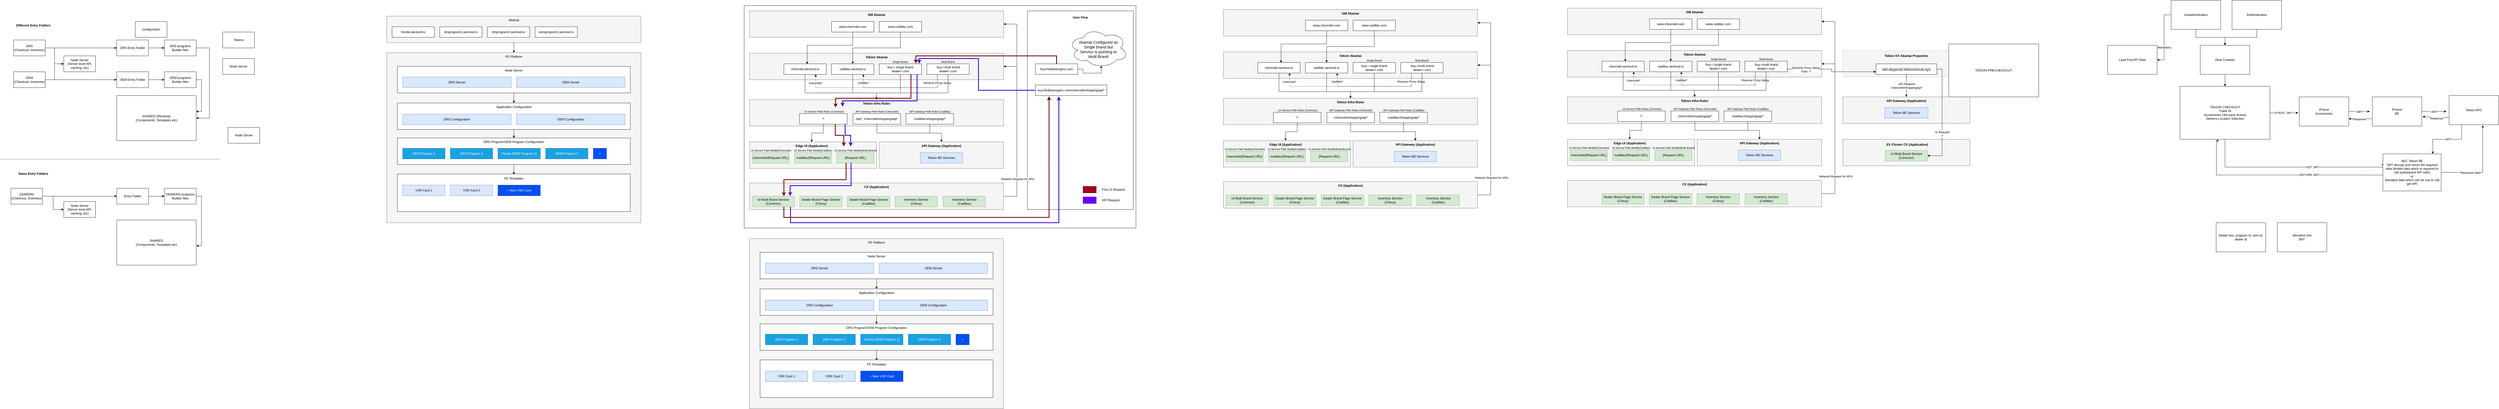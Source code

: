 <mxfile version="24.7.16">
  <diagram name="Page-1" id="kDKbPh_amEQZ4w-4sTty">
    <mxGraphModel dx="2209" dy="1074" grid="1" gridSize="10" guides="1" tooltips="1" connect="1" arrows="1" fold="1" page="1" pageScale="1" pageWidth="827" pageHeight="1169" math="0" shadow="0">
      <root>
        <mxCell id="0" />
        <mxCell id="1" parent="0" />
        <mxCell id="atRWkQ3AgcXs-PNpNVaF-4" value="" style="group;opacity=50;" parent="1" vertex="1" connectable="0">
          <mxGeometry x="2830" y="90" width="1460" height="820" as="geometry" />
        </mxCell>
        <mxCell id="atRWkQ3AgcXs-PNpNVaF-168" value="" style="rounded=0;whiteSpace=wrap;html=1;" parent="atRWkQ3AgcXs-PNpNVaF-4" vertex="1">
          <mxGeometry x="-20" y="-20" width="1480" height="840" as="geometry" />
        </mxCell>
        <mxCell id="atRWkQ3AgcXs-PNpNVaF-5" value="&lt;div style=&quot;&quot;&gt;&lt;br&gt;&lt;/div&gt;" style="rounded=0;whiteSpace=wrap;html=1;align=center;fillColor=#f5f5f5;fontColor=#333333;strokeColor=#666666;" parent="atRWkQ3AgcXs-PNpNVaF-4" vertex="1">
          <mxGeometry width="960" height="100" as="geometry" />
        </mxCell>
        <mxCell id="atRWkQ3AgcXs-PNpNVaF-6" value="&lt;b&gt;GM Akamai&lt;/b&gt;" style="text;html=1;align=center;verticalAlign=middle;whiteSpace=wrap;rounded=0;" parent="atRWkQ3AgcXs-PNpNVaF-4" vertex="1">
          <mxGeometry x="430" width="100" height="30" as="geometry" />
        </mxCell>
        <mxCell id="atRWkQ3AgcXs-PNpNVaF-7" value="www.chevrolet.com" style="rounded=0;whiteSpace=wrap;html=1;" parent="atRWkQ3AgcXs-PNpNVaF-4" vertex="1">
          <mxGeometry x="310" y="40" width="160" height="40" as="geometry" />
        </mxCell>
        <mxCell id="atRWkQ3AgcXs-PNpNVaF-8" value="www.cadillac.com" style="rounded=0;whiteSpace=wrap;html=1;" parent="atRWkQ3AgcXs-PNpNVaF-4" vertex="1">
          <mxGeometry x="490" y="40" width="160" height="40" as="geometry" />
        </mxCell>
        <mxCell id="atRWkQ3AgcXs-PNpNVaF-155" value="" style="rounded=0;whiteSpace=wrap;html=1;fillColor=none;" parent="1" vertex="1">
          <mxGeometry x="3880" y="90" width="400" height="750" as="geometry" />
        </mxCell>
        <mxCell id="2brgjYT-prwpqdoiQiaz-46" value="" style="group;container=0;fillColor=#f5f5f5;strokeColor=#666666;fontColor=#333333;" parent="1" vertex="1" connectable="0">
          <mxGeometry x="1460" y="248" width="960" height="642" as="geometry" />
        </mxCell>
        <mxCell id="2brgjYT-prwpqdoiQiaz-12" style="edgeStyle=orthogonalEdgeStyle;rounded=0;orthogonalLoop=1;jettySize=auto;html=1;entryX=0;entryY=0.5;entryDx=0;entryDy=0;" parent="1" source="2brgjYT-prwpqdoiQiaz-1" target="2brgjYT-prwpqdoiQiaz-3" edge="1">
          <mxGeometry relative="1" as="geometry" />
        </mxCell>
        <mxCell id="2brgjYT-prwpqdoiQiaz-14" style="edgeStyle=orthogonalEdgeStyle;rounded=0;orthogonalLoop=1;jettySize=auto;html=1;entryX=0;entryY=0.5;entryDx=0;entryDy=0;" parent="1" source="2brgjYT-prwpqdoiQiaz-1" target="2brgjYT-prwpqdoiQiaz-4" edge="1">
          <mxGeometry relative="1" as="geometry" />
        </mxCell>
        <mxCell id="2brgjYT-prwpqdoiQiaz-1" value="DRS&lt;br&gt;(Checkout, Inventory)" style="rounded=0;whiteSpace=wrap;html=1;" parent="1" vertex="1">
          <mxGeometry x="50" y="200" width="120" height="60" as="geometry" />
        </mxCell>
        <mxCell id="2brgjYT-prwpqdoiQiaz-13" style="edgeStyle=orthogonalEdgeStyle;rounded=0;orthogonalLoop=1;jettySize=auto;html=1;entryX=0;entryY=0.5;entryDx=0;entryDy=0;" parent="1" source="2brgjYT-prwpqdoiQiaz-2" target="2brgjYT-prwpqdoiQiaz-3" edge="1">
          <mxGeometry relative="1" as="geometry" />
        </mxCell>
        <mxCell id="2brgjYT-prwpqdoiQiaz-15" style="edgeStyle=orthogonalEdgeStyle;rounded=0;orthogonalLoop=1;jettySize=auto;html=1;" parent="1" source="2brgjYT-prwpqdoiQiaz-2" target="2brgjYT-prwpqdoiQiaz-5" edge="1">
          <mxGeometry relative="1" as="geometry" />
        </mxCell>
        <mxCell id="2brgjYT-prwpqdoiQiaz-2" value="OEM&lt;br&gt;(Checkout, Inventory)" style="rounded=0;whiteSpace=wrap;html=1;" parent="1" vertex="1">
          <mxGeometry x="50" y="320" width="120" height="60" as="geometry" />
        </mxCell>
        <mxCell id="2brgjYT-prwpqdoiQiaz-3" value="Node Server&lt;br&gt;(Server level API, caching, etc)" style="rounded=0;whiteSpace=wrap;html=1;" parent="1" vertex="1">
          <mxGeometry x="240" y="260" width="120" height="60" as="geometry" />
        </mxCell>
        <mxCell id="2brgjYT-prwpqdoiQiaz-16" style="edgeStyle=orthogonalEdgeStyle;rounded=0;orthogonalLoop=1;jettySize=auto;html=1;entryX=0;entryY=0.5;entryDx=0;entryDy=0;" parent="1" source="2brgjYT-prwpqdoiQiaz-4" target="2brgjYT-prwpqdoiQiaz-6" edge="1">
          <mxGeometry relative="1" as="geometry" />
        </mxCell>
        <mxCell id="2brgjYT-prwpqdoiQiaz-4" value="DRS Entry Folder" style="rounded=0;whiteSpace=wrap;html=1;" parent="1" vertex="1">
          <mxGeometry x="440" y="200" width="120" height="60" as="geometry" />
        </mxCell>
        <mxCell id="2brgjYT-prwpqdoiQiaz-17" style="edgeStyle=orthogonalEdgeStyle;rounded=0;orthogonalLoop=1;jettySize=auto;html=1;entryX=0;entryY=0.5;entryDx=0;entryDy=0;" parent="1" source="2brgjYT-prwpqdoiQiaz-5" target="2brgjYT-prwpqdoiQiaz-7" edge="1">
          <mxGeometry relative="1" as="geometry" />
        </mxCell>
        <mxCell id="2brgjYT-prwpqdoiQiaz-5" value="OEM Entry Folder" style="rounded=0;whiteSpace=wrap;html=1;" parent="1" vertex="1">
          <mxGeometry x="440" y="320" width="120" height="60" as="geometry" />
        </mxCell>
        <mxCell id="2brgjYT-prwpqdoiQiaz-9" style="edgeStyle=orthogonalEdgeStyle;rounded=0;orthogonalLoop=1;jettySize=auto;html=1;entryX=1;entryY=0.5;entryDx=0;entryDy=0;exitX=1;exitY=0.5;exitDx=0;exitDy=0;" parent="1" source="2brgjYT-prwpqdoiQiaz-6" target="2brgjYT-prwpqdoiQiaz-8" edge="1">
          <mxGeometry relative="1" as="geometry">
            <Array as="points">
              <mxPoint x="790" y="230" />
              <mxPoint x="790" y="495" />
            </Array>
          </mxGeometry>
        </mxCell>
        <mxCell id="2brgjYT-prwpqdoiQiaz-6" value="DRS programs Builder files" style="rounded=0;whiteSpace=wrap;html=1;" parent="1" vertex="1">
          <mxGeometry x="620" y="200" width="120" height="60" as="geometry" />
        </mxCell>
        <mxCell id="2brgjYT-prwpqdoiQiaz-7" value="OEM programs Builder files" style="rounded=0;whiteSpace=wrap;html=1;" parent="1" vertex="1">
          <mxGeometry x="620" y="320" width="120" height="60" as="geometry" />
        </mxCell>
        <mxCell id="2brgjYT-prwpqdoiQiaz-8" value="SHARED (Rename)&lt;br&gt;(Components, Templates etc)" style="rounded=0;whiteSpace=wrap;html=1;" parent="1" vertex="1">
          <mxGeometry x="440" y="410" width="300" height="170" as="geometry" />
        </mxCell>
        <mxCell id="2brgjYT-prwpqdoiQiaz-11" style="edgeStyle=orthogonalEdgeStyle;rounded=0;orthogonalLoop=1;jettySize=auto;html=1;entryX=1;entryY=0.353;entryDx=0;entryDy=0;entryPerimeter=0;exitX=1;exitY=0.5;exitDx=0;exitDy=0;" parent="1" source="2brgjYT-prwpqdoiQiaz-7" target="2brgjYT-prwpqdoiQiaz-8" edge="1">
          <mxGeometry relative="1" as="geometry" />
        </mxCell>
        <mxCell id="2brgjYT-prwpqdoiQiaz-25" style="edgeStyle=orthogonalEdgeStyle;rounded=0;orthogonalLoop=1;jettySize=auto;html=1;entryX=0;entryY=0.5;entryDx=0;entryDy=0;" parent="1" source="2brgjYT-prwpqdoiQiaz-18" target="2brgjYT-prwpqdoiQiaz-19" edge="1">
          <mxGeometry relative="1" as="geometry" />
        </mxCell>
        <mxCell id="2brgjYT-prwpqdoiQiaz-26" style="edgeStyle=orthogonalEdgeStyle;rounded=0;orthogonalLoop=1;jettySize=auto;html=1;entryX=0;entryY=0.5;entryDx=0;entryDy=0;" parent="1" source="2brgjYT-prwpqdoiQiaz-18" target="2brgjYT-prwpqdoiQiaz-20" edge="1">
          <mxGeometry relative="1" as="geometry" />
        </mxCell>
        <mxCell id="2brgjYT-prwpqdoiQiaz-18" value="OEM/DRS&lt;br&gt;(Checkout, Inventory)" style="rounded=0;whiteSpace=wrap;html=1;" parent="1" vertex="1">
          <mxGeometry x="40" y="760" width="120" height="60" as="geometry" />
        </mxCell>
        <mxCell id="2brgjYT-prwpqdoiQiaz-19" value="Node Server&lt;br&gt;(Server level API, caching, etc)" style="rounded=0;whiteSpace=wrap;html=1;" parent="1" vertex="1">
          <mxGeometry x="240" y="810" width="120" height="60" as="geometry" />
        </mxCell>
        <mxCell id="2brgjYT-prwpqdoiQiaz-27" style="edgeStyle=orthogonalEdgeStyle;rounded=0;orthogonalLoop=1;jettySize=auto;html=1;entryX=0;entryY=0.5;entryDx=0;entryDy=0;" parent="1" source="2brgjYT-prwpqdoiQiaz-20" target="2brgjYT-prwpqdoiQiaz-22" edge="1">
          <mxGeometry relative="1" as="geometry" />
        </mxCell>
        <mxCell id="2brgjYT-prwpqdoiQiaz-20" value="Entry Folder" style="rounded=0;whiteSpace=wrap;html=1;" parent="1" vertex="1">
          <mxGeometry x="440" y="760" width="120" height="60" as="geometry" />
        </mxCell>
        <mxCell id="2brgjYT-prwpqdoiQiaz-22" value="OEM/DRS programs Builder files" style="rounded=0;whiteSpace=wrap;html=1;" parent="1" vertex="1">
          <mxGeometry x="620" y="760" width="120" height="60" as="geometry" />
        </mxCell>
        <mxCell id="2brgjYT-prwpqdoiQiaz-23" value="SHARED&lt;br&gt;(Components, Templates etc)" style="rounded=0;whiteSpace=wrap;html=1;" parent="1" vertex="1">
          <mxGeometry x="440" y="880" width="300" height="170" as="geometry" />
        </mxCell>
        <mxCell id="2brgjYT-prwpqdoiQiaz-24" style="edgeStyle=orthogonalEdgeStyle;rounded=0;orthogonalLoop=1;jettySize=auto;html=1;entryX=1.002;entryY=0.572;entryDx=0;entryDy=0;entryPerimeter=0;exitX=1;exitY=0.5;exitDx=0;exitDy=0;" parent="1" source="2brgjYT-prwpqdoiQiaz-22" target="2brgjYT-prwpqdoiQiaz-23" edge="1">
          <mxGeometry relative="1" as="geometry" />
        </mxCell>
        <mxCell id="2brgjYT-prwpqdoiQiaz-28" value="&lt;b&gt;Different Entry Folders&lt;/b&gt;" style="text;html=1;align=center;verticalAlign=middle;whiteSpace=wrap;rounded=0;" parent="1" vertex="1">
          <mxGeometry x="40" y="130" width="170" height="30" as="geometry" />
        </mxCell>
        <mxCell id="2brgjYT-prwpqdoiQiaz-29" value="&lt;b&gt;Same Entry Folders&lt;/b&gt;" style="text;html=1;align=center;verticalAlign=middle;whiteSpace=wrap;rounded=0;" parent="1" vertex="1">
          <mxGeometry x="40" y="690" width="170" height="30" as="geometry" />
        </mxCell>
        <mxCell id="2brgjYT-prwpqdoiQiaz-30" value="" style="endArrow=none;dashed=1;html=1;rounded=0;" parent="1" edge="1">
          <mxGeometry width="50" height="50" relative="1" as="geometry">
            <mxPoint y="650" as="sourcePoint" />
            <mxPoint x="830" y="650" as="targetPoint" />
          </mxGeometry>
        </mxCell>
        <mxCell id="2brgjYT-prwpqdoiQiaz-31" value="configuration" style="rounded=0;whiteSpace=wrap;html=1;" parent="1" vertex="1">
          <mxGeometry x="510" y="130" width="120" height="60" as="geometry" />
        </mxCell>
        <mxCell id="2brgjYT-prwpqdoiQiaz-32" value="Tokens" style="rounded=0;whiteSpace=wrap;html=1;" parent="1" vertex="1">
          <mxGeometry x="840" y="170" width="120" height="60" as="geometry" />
        </mxCell>
        <mxCell id="2brgjYT-prwpqdoiQiaz-33" value="Node Server" style="rounded=0;whiteSpace=wrap;html=1;" parent="1" vertex="1">
          <mxGeometry x="840" y="270" width="120" height="60" as="geometry" />
        </mxCell>
        <mxCell id="2brgjYT-prwpqdoiQiaz-34" value="Node Server" style="rounded=0;whiteSpace=wrap;html=1;" parent="1" vertex="1">
          <mxGeometry x="860" y="530" width="120" height="60" as="geometry" />
        </mxCell>
        <mxCell id="2brgjYT-prwpqdoiQiaz-70" style="edgeStyle=orthogonalEdgeStyle;rounded=0;orthogonalLoop=1;jettySize=auto;html=1;entryX=0.5;entryY=0;entryDx=0;entryDy=0;" parent="1" source="2brgjYT-prwpqdoiQiaz-39" target="2brgjYT-prwpqdoiQiaz-53" edge="1">
          <mxGeometry relative="1" as="geometry" />
        </mxCell>
        <mxCell id="2brgjYT-prwpqdoiQiaz-39" value="" style="rounded=0;whiteSpace=wrap;html=1;" parent="1" vertex="1">
          <mxGeometry x="1500" y="570" width="880" height="100" as="geometry" />
        </mxCell>
        <mxCell id="2brgjYT-prwpqdoiQiaz-45" value="" style="group;fillColor=#f5f5f5;fontColor=#333333;strokeColor=#666666;" parent="1" vertex="1" connectable="0">
          <mxGeometry x="1460" y="110" width="960" height="100" as="geometry" />
        </mxCell>
        <mxCell id="2brgjYT-prwpqdoiQiaz-36" value="&lt;div style=&quot;&quot;&gt;&lt;br&gt;&lt;/div&gt;" style="rounded=0;whiteSpace=wrap;html=1;align=center;fillColor=#f5f5f5;fontColor=#333333;strokeColor=#666666;" parent="2brgjYT-prwpqdoiQiaz-45" vertex="1">
          <mxGeometry width="960" height="100" as="geometry" />
        </mxCell>
        <mxCell id="2brgjYT-prwpqdoiQiaz-41" value="Akamai" style="text;html=1;align=center;verticalAlign=middle;whiteSpace=wrap;rounded=0;" parent="2brgjYT-prwpqdoiQiaz-45" vertex="1">
          <mxGeometry x="450" width="60" height="30" as="geometry" />
        </mxCell>
        <mxCell id="2brgjYT-prwpqdoiQiaz-67" value="honda.aecloud.io" style="rounded=0;whiteSpace=wrap;html=1;" parent="2brgjYT-prwpqdoiQiaz-45" vertex="1">
          <mxGeometry x="20" y="40" width="160" height="40" as="geometry" />
        </mxCell>
        <mxCell id="2brgjYT-prwpqdoiQiaz-77" value="drsprogram1.aecloud.io" style="rounded=0;whiteSpace=wrap;html=1;" parent="2brgjYT-prwpqdoiQiaz-45" vertex="1">
          <mxGeometry x="200" y="40" width="160" height="40" as="geometry" />
        </mxCell>
        <mxCell id="2brgjYT-prwpqdoiQiaz-80" value="drsprogram2.aecloud.io" style="rounded=0;whiteSpace=wrap;html=1;" parent="2brgjYT-prwpqdoiQiaz-45" vertex="1">
          <mxGeometry x="380" y="40" width="160" height="40" as="geometry" />
        </mxCell>
        <mxCell id="2brgjYT-prwpqdoiQiaz-87" value="oemprogram2.aecloud.io" style="rounded=0;whiteSpace=wrap;html=1;" parent="2brgjYT-prwpqdoiQiaz-45" vertex="1">
          <mxGeometry x="560" y="40" width="160" height="40" as="geometry" />
        </mxCell>
        <mxCell id="2brgjYT-prwpqdoiQiaz-52" value="DRS Program/OEM Program Configuration" style="text;html=1;align=center;verticalAlign=middle;whiteSpace=wrap;rounded=0;" parent="1" vertex="1">
          <mxGeometry x="1816.25" y="570" width="247.5" height="30" as="geometry" />
        </mxCell>
        <mxCell id="2brgjYT-prwpqdoiQiaz-58" value="DRS Program 1" style="rounded=0;whiteSpace=wrap;html=1;fillColor=#1ba1e2;fontColor=#ffffff;strokeColor=#006EAF;" parent="1" vertex="1">
          <mxGeometry x="1520" y="609" width="160" height="40" as="geometry" />
        </mxCell>
        <mxCell id="2brgjYT-prwpqdoiQiaz-59" value="DRS Program 2" style="rounded=0;whiteSpace=wrap;html=1;fillColor=#1ba1e2;fontColor=#ffffff;strokeColor=#006EAF;" parent="1" vertex="1">
          <mxGeometry x="1700" y="609" width="160" height="40" as="geometry" />
        </mxCell>
        <mxCell id="2brgjYT-prwpqdoiQiaz-60" value="Honda (OEM Program 1)" style="rounded=0;whiteSpace=wrap;html=1;fillColor=#1ba1e2;fontColor=#ffffff;strokeColor=#006EAF;" parent="1" vertex="1">
          <mxGeometry x="1880" y="609" width="160" height="40" as="geometry" />
        </mxCell>
        <mxCell id="2brgjYT-prwpqdoiQiaz-62" value="OEM Program 2" style="rounded=0;whiteSpace=wrap;html=1;fillColor=#1ba1e2;fontColor=#ffffff;strokeColor=#006EAF;" parent="1" vertex="1">
          <mxGeometry x="2060" y="609" width="160" height="40" as="geometry" />
        </mxCell>
        <mxCell id="2brgjYT-prwpqdoiQiaz-63" value="+" style="rounded=0;whiteSpace=wrap;html=1;fillColor=#0050ef;fontColor=#ffffff;strokeColor=#001DBC;" parent="1" vertex="1">
          <mxGeometry x="2240" y="609" width="50" height="40" as="geometry" />
        </mxCell>
        <mxCell id="2brgjYT-prwpqdoiQiaz-42" value="FE Platform" style="text;html=1;align=center;verticalAlign=middle;whiteSpace=wrap;rounded=0;" parent="1" vertex="1">
          <mxGeometry x="1895" y="248" width="90" height="30" as="geometry" />
        </mxCell>
        <mxCell id="2brgjYT-prwpqdoiQiaz-48" value="" style="group" parent="1" vertex="1" connectable="0">
          <mxGeometry x="1500" y="438" width="880" height="122" as="geometry" />
        </mxCell>
        <mxCell id="2brgjYT-prwpqdoiQiaz-38" value="" style="rounded=0;whiteSpace=wrap;html=1;" parent="2brgjYT-prwpqdoiQiaz-48" vertex="1">
          <mxGeometry width="880" height="100" as="geometry" />
        </mxCell>
        <mxCell id="2brgjYT-prwpqdoiQiaz-44" value="Application Configuration" style="text;html=1;align=center;verticalAlign=middle;whiteSpace=wrap;rounded=0;" parent="2brgjYT-prwpqdoiQiaz-48" vertex="1">
          <mxGeometry x="362.5" width="155" height="30" as="geometry" />
        </mxCell>
        <mxCell id="2brgjYT-prwpqdoiQiaz-56" value="DRS Configuration" style="rounded=0;whiteSpace=wrap;html=1;fillColor=#dae8fc;strokeColor=#6c8ebf;" parent="2brgjYT-prwpqdoiQiaz-48" vertex="1">
          <mxGeometry x="20" y="42" width="410" height="40" as="geometry" />
        </mxCell>
        <mxCell id="2brgjYT-prwpqdoiQiaz-57" value="OEM Configuration" style="rounded=0;whiteSpace=wrap;html=1;fillColor=#dae8fc;strokeColor=#6c8ebf;" parent="2brgjYT-prwpqdoiQiaz-48" vertex="1">
          <mxGeometry x="450" y="42" width="410" height="40" as="geometry" />
        </mxCell>
        <mxCell id="2brgjYT-prwpqdoiQiaz-40" value="" style="rounded=0;whiteSpace=wrap;html=1;" parent="1" vertex="1">
          <mxGeometry x="1500" y="706" width="880" height="142" as="geometry" />
        </mxCell>
        <mxCell id="2brgjYT-prwpqdoiQiaz-53" value="FE Templates" style="text;html=1;align=center;verticalAlign=middle;whiteSpace=wrap;rounded=0;" parent="1" vertex="1">
          <mxGeometry x="1816.25" y="708" width="247.5" height="30" as="geometry" />
        </mxCell>
        <mxCell id="2brgjYT-prwpqdoiQiaz-64" value="VSR Card 1" style="rounded=0;whiteSpace=wrap;html=1;fillColor=#dae8fc;strokeColor=#6c8ebf;" parent="1" vertex="1">
          <mxGeometry x="1520" y="748" width="160" height="40" as="geometry" />
        </mxCell>
        <mxCell id="2brgjYT-prwpqdoiQiaz-65" value="VSR Card 2" style="rounded=0;whiteSpace=wrap;html=1;fillColor=#dae8fc;strokeColor=#6c8ebf;" parent="1" vertex="1">
          <mxGeometry x="1700" y="748" width="160" height="40" as="geometry" />
        </mxCell>
        <mxCell id="2brgjYT-prwpqdoiQiaz-66" value="+ New VSR Card" style="rounded=0;whiteSpace=wrap;html=1;fillColor=#0050ef;strokeColor=#001DBC;fontColor=#ffffff;" parent="1" vertex="1">
          <mxGeometry x="1880" y="748" width="160" height="40" as="geometry" />
        </mxCell>
        <mxCell id="2brgjYT-prwpqdoiQiaz-71" style="edgeStyle=orthogonalEdgeStyle;rounded=0;orthogonalLoop=1;jettySize=auto;html=1;entryX=0.5;entryY=0;entryDx=0;entryDy=0;" parent="1" source="2brgjYT-prwpqdoiQiaz-38" target="2brgjYT-prwpqdoiQiaz-52" edge="1">
          <mxGeometry relative="1" as="geometry" />
        </mxCell>
        <mxCell id="2brgjYT-prwpqdoiQiaz-47" value="" style="group;fillStyle=solid;fillColor=default;strokeColor=default;container=0;" parent="1" vertex="1" connectable="0">
          <mxGeometry x="1500" y="300" width="880" height="100" as="geometry" />
        </mxCell>
        <mxCell id="2brgjYT-prwpqdoiQiaz-43" value="Node Server" style="text;html=1;align=center;verticalAlign=middle;whiteSpace=wrap;rounded=0;" parent="1" vertex="1">
          <mxGeometry x="1895" y="300" width="90" height="30" as="geometry" />
        </mxCell>
        <mxCell id="2brgjYT-prwpqdoiQiaz-54" value="DRS Server" style="rounded=0;whiteSpace=wrap;html=1;fillColor=#dae8fc;strokeColor=#6c8ebf;" parent="1" vertex="1">
          <mxGeometry x="1520" y="340" width="410" height="40" as="geometry" />
        </mxCell>
        <mxCell id="2brgjYT-prwpqdoiQiaz-55" value="OEM Server" style="rounded=0;whiteSpace=wrap;html=1;fillColor=#dae8fc;strokeColor=#6c8ebf;" parent="1" vertex="1">
          <mxGeometry x="1950" y="340" width="410" height="40" as="geometry" />
        </mxCell>
        <mxCell id="2brgjYT-prwpqdoiQiaz-78" style="edgeStyle=orthogonalEdgeStyle;rounded=0;orthogonalLoop=1;jettySize=auto;html=1;entryX=0.5;entryY=0;entryDx=0;entryDy=0;" parent="1" source="2brgjYT-prwpqdoiQiaz-36" target="2brgjYT-prwpqdoiQiaz-42" edge="1">
          <mxGeometry relative="1" as="geometry" />
        </mxCell>
        <mxCell id="2brgjYT-prwpqdoiQiaz-79" style="edgeStyle=orthogonalEdgeStyle;rounded=0;orthogonalLoop=1;jettySize=auto;html=1;entryX=0.5;entryY=0;entryDx=0;entryDy=0;" parent="1" target="2brgjYT-prwpqdoiQiaz-44" edge="1">
          <mxGeometry relative="1" as="geometry">
            <mxPoint x="1940" y="400" as="sourcePoint" />
            <mxPoint x="1940" y="430" as="targetPoint" />
          </mxGeometry>
        </mxCell>
        <mxCell id="atRWkQ3AgcXs-PNpNVaF-1" value="" style="group;container=0;fillColor=#f5f5f5;strokeColor=#666666;fontColor=#333333;" parent="1" vertex="1" connectable="0">
          <mxGeometry x="2830" y="950" width="960" height="642" as="geometry" />
        </mxCell>
        <mxCell id="atRWkQ3AgcXs-PNpNVaF-2" style="edgeStyle=orthogonalEdgeStyle;rounded=0;orthogonalLoop=1;jettySize=auto;html=1;entryX=0.5;entryY=0;entryDx=0;entryDy=0;" parent="1" source="atRWkQ3AgcXs-PNpNVaF-3" target="atRWkQ3AgcXs-PNpNVaF-24" edge="1">
          <mxGeometry relative="1" as="geometry" />
        </mxCell>
        <mxCell id="atRWkQ3AgcXs-PNpNVaF-3" value="" style="rounded=0;whiteSpace=wrap;html=1;" parent="1" vertex="1">
          <mxGeometry x="2870" y="1272" width="880" height="100" as="geometry" />
        </mxCell>
        <mxCell id="atRWkQ3AgcXs-PNpNVaF-11" value="DRS Program/OEM Program Configuration" style="text;html=1;align=center;verticalAlign=middle;whiteSpace=wrap;rounded=0;" parent="1" vertex="1">
          <mxGeometry x="3186.25" y="1272" width="247.5" height="30" as="geometry" />
        </mxCell>
        <mxCell id="atRWkQ3AgcXs-PNpNVaF-12" value="DRS Program 1" style="rounded=0;whiteSpace=wrap;html=1;fillColor=#1ba1e2;fontColor=#ffffff;strokeColor=#006EAF;" parent="1" vertex="1">
          <mxGeometry x="2890" y="1311" width="160" height="40" as="geometry" />
        </mxCell>
        <mxCell id="atRWkQ3AgcXs-PNpNVaF-13" value="DRS Program 2" style="rounded=0;whiteSpace=wrap;html=1;fillColor=#1ba1e2;fontColor=#ffffff;strokeColor=#006EAF;" parent="1" vertex="1">
          <mxGeometry x="3070" y="1311" width="160" height="40" as="geometry" />
        </mxCell>
        <mxCell id="atRWkQ3AgcXs-PNpNVaF-14" value="Honda (OEM Program 1)" style="rounded=0;whiteSpace=wrap;html=1;fillColor=#1ba1e2;fontColor=#ffffff;strokeColor=#006EAF;" parent="1" vertex="1">
          <mxGeometry x="3250" y="1311" width="160" height="40" as="geometry" />
        </mxCell>
        <mxCell id="atRWkQ3AgcXs-PNpNVaF-15" value="OEM Program 2" style="rounded=0;whiteSpace=wrap;html=1;fillColor=#1ba1e2;fontColor=#ffffff;strokeColor=#006EAF;" parent="1" vertex="1">
          <mxGeometry x="3430" y="1311" width="160" height="40" as="geometry" />
        </mxCell>
        <mxCell id="atRWkQ3AgcXs-PNpNVaF-16" value="+" style="rounded=0;whiteSpace=wrap;html=1;fillColor=#0050ef;fontColor=#ffffff;strokeColor=#001DBC;" parent="1" vertex="1">
          <mxGeometry x="3610" y="1311" width="50" height="40" as="geometry" />
        </mxCell>
        <mxCell id="atRWkQ3AgcXs-PNpNVaF-17" value="FE Platform" style="text;html=1;align=center;verticalAlign=middle;whiteSpace=wrap;rounded=0;" parent="1" vertex="1">
          <mxGeometry x="3265" y="950" width="90" height="30" as="geometry" />
        </mxCell>
        <mxCell id="atRWkQ3AgcXs-PNpNVaF-18" value="" style="group" parent="1" vertex="1" connectable="0">
          <mxGeometry x="2870" y="1140" width="880" height="122" as="geometry" />
        </mxCell>
        <mxCell id="atRWkQ3AgcXs-PNpNVaF-19" value="" style="rounded=0;whiteSpace=wrap;html=1;" parent="atRWkQ3AgcXs-PNpNVaF-18" vertex="1">
          <mxGeometry width="880" height="100" as="geometry" />
        </mxCell>
        <mxCell id="atRWkQ3AgcXs-PNpNVaF-20" value="Application Configuration" style="text;html=1;align=center;verticalAlign=middle;whiteSpace=wrap;rounded=0;" parent="atRWkQ3AgcXs-PNpNVaF-18" vertex="1">
          <mxGeometry x="362.5" width="155" height="30" as="geometry" />
        </mxCell>
        <mxCell id="atRWkQ3AgcXs-PNpNVaF-21" value="DRS Configuration" style="rounded=0;whiteSpace=wrap;html=1;fillColor=#dae8fc;strokeColor=#6c8ebf;" parent="atRWkQ3AgcXs-PNpNVaF-18" vertex="1">
          <mxGeometry x="20" y="42" width="410" height="40" as="geometry" />
        </mxCell>
        <mxCell id="atRWkQ3AgcXs-PNpNVaF-22" value="OEM Configuration" style="rounded=0;whiteSpace=wrap;html=1;fillColor=#dae8fc;strokeColor=#6c8ebf;" parent="atRWkQ3AgcXs-PNpNVaF-18" vertex="1">
          <mxGeometry x="450" y="42" width="410" height="40" as="geometry" />
        </mxCell>
        <mxCell id="atRWkQ3AgcXs-PNpNVaF-23" value="" style="rounded=0;whiteSpace=wrap;html=1;" parent="1" vertex="1">
          <mxGeometry x="2870" y="1408" width="880" height="142" as="geometry" />
        </mxCell>
        <mxCell id="atRWkQ3AgcXs-PNpNVaF-24" value="FE Templates" style="text;html=1;align=center;verticalAlign=middle;whiteSpace=wrap;rounded=0;" parent="1" vertex="1">
          <mxGeometry x="3186.25" y="1410" width="247.5" height="30" as="geometry" />
        </mxCell>
        <mxCell id="atRWkQ3AgcXs-PNpNVaF-25" value="VSR Card 1" style="rounded=0;whiteSpace=wrap;html=1;fillColor=#dae8fc;strokeColor=#6c8ebf;" parent="1" vertex="1">
          <mxGeometry x="2890" y="1450" width="160" height="40" as="geometry" />
        </mxCell>
        <mxCell id="atRWkQ3AgcXs-PNpNVaF-26" value="VSR Card 2" style="rounded=0;whiteSpace=wrap;html=1;fillColor=#dae8fc;strokeColor=#6c8ebf;" parent="1" vertex="1">
          <mxGeometry x="3070" y="1450" width="160" height="40" as="geometry" />
        </mxCell>
        <mxCell id="atRWkQ3AgcXs-PNpNVaF-27" value="+ New VSR Card" style="rounded=0;whiteSpace=wrap;html=1;fillColor=#0050ef;strokeColor=#001DBC;fontColor=#ffffff;" parent="1" vertex="1">
          <mxGeometry x="3250" y="1450" width="160" height="40" as="geometry" />
        </mxCell>
        <mxCell id="atRWkQ3AgcXs-PNpNVaF-28" style="edgeStyle=orthogonalEdgeStyle;rounded=0;orthogonalLoop=1;jettySize=auto;html=1;entryX=0.5;entryY=0;entryDx=0;entryDy=0;" parent="1" source="atRWkQ3AgcXs-PNpNVaF-19" target="atRWkQ3AgcXs-PNpNVaF-11" edge="1">
          <mxGeometry relative="1" as="geometry" />
        </mxCell>
        <mxCell id="atRWkQ3AgcXs-PNpNVaF-29" value="" style="group;fillStyle=solid;fillColor=default;strokeColor=default;container=0;" parent="1" vertex="1" connectable="0">
          <mxGeometry x="2870" y="1002" width="880" height="100" as="geometry" />
        </mxCell>
        <mxCell id="atRWkQ3AgcXs-PNpNVaF-30" value="Node Server" style="text;html=1;align=center;verticalAlign=middle;whiteSpace=wrap;rounded=0;" parent="1" vertex="1">
          <mxGeometry x="3265" y="1002" width="90" height="30" as="geometry" />
        </mxCell>
        <mxCell id="atRWkQ3AgcXs-PNpNVaF-31" value="DRS Server" style="rounded=0;whiteSpace=wrap;html=1;fillColor=#dae8fc;strokeColor=#6c8ebf;" parent="1" vertex="1">
          <mxGeometry x="2890" y="1042" width="410" height="40" as="geometry" />
        </mxCell>
        <mxCell id="atRWkQ3AgcXs-PNpNVaF-32" value="OEM Server" style="rounded=0;whiteSpace=wrap;html=1;fillColor=#dae8fc;strokeColor=#6c8ebf;" parent="1" vertex="1">
          <mxGeometry x="3320" y="1042" width="410" height="40" as="geometry" />
        </mxCell>
        <mxCell id="atRWkQ3AgcXs-PNpNVaF-34" style="edgeStyle=orthogonalEdgeStyle;rounded=0;orthogonalLoop=1;jettySize=auto;html=1;entryX=0.5;entryY=0;entryDx=0;entryDy=0;" parent="1" target="atRWkQ3AgcXs-PNpNVaF-20" edge="1">
          <mxGeometry relative="1" as="geometry">
            <mxPoint x="3310" y="1102" as="sourcePoint" />
            <mxPoint x="3310" y="1132" as="targetPoint" />
          </mxGeometry>
        </mxCell>
        <mxCell id="atRWkQ3AgcXs-PNpNVaF-35" value="" style="group;fillColor=#f5f5f5;fontColor=#333333;strokeColor=#A3A3A3;dashed=1;" parent="1" vertex="1" connectable="0">
          <mxGeometry x="2830" y="250" width="960" height="100" as="geometry" />
        </mxCell>
        <mxCell id="atRWkQ3AgcXs-PNpNVaF-36" value="&lt;div style=&quot;&quot;&gt;&lt;br&gt;&lt;/div&gt;" style="rounded=0;whiteSpace=wrap;html=1;align=center;fillColor=#f5f5f5;fontColor=#333333;strokeColor=#666666;" parent="atRWkQ3AgcXs-PNpNVaF-35" vertex="1">
          <mxGeometry width="960" height="100" as="geometry" />
        </mxCell>
        <mxCell id="atRWkQ3AgcXs-PNpNVaF-37" value="&lt;b&gt;Tekion Akamai&lt;/b&gt;" style="text;html=1;align=center;verticalAlign=middle;whiteSpace=wrap;rounded=0;" parent="atRWkQ3AgcXs-PNpNVaF-35" vertex="1">
          <mxGeometry x="430" width="100" height="30" as="geometry" />
        </mxCell>
        <mxCell id="atRWkQ3AgcXs-PNpNVaF-38" value="chevrolet.aecloud.io" style="rounded=0;whiteSpace=wrap;html=1;" parent="atRWkQ3AgcXs-PNpNVaF-35" vertex="1">
          <mxGeometry x="130" y="40" width="160" height="40" as="geometry" />
        </mxCell>
        <mxCell id="atRWkQ3AgcXs-PNpNVaF-39" value="cadillac.aecloud.io" style="rounded=0;whiteSpace=wrap;html=1;" parent="atRWkQ3AgcXs-PNpNVaF-35" vertex="1">
          <mxGeometry x="310" y="40" width="160" height="40" as="geometry" />
        </mxCell>
        <mxCell id="atRWkQ3AgcXs-PNpNVaF-40" value="buy.&amp;lt; single brand dealer&amp;gt;.com" style="rounded=0;whiteSpace=wrap;html=1;" parent="atRWkQ3AgcXs-PNpNVaF-35" vertex="1">
          <mxGeometry x="490" y="40" width="160" height="40" as="geometry" />
        </mxCell>
        <mxCell id="atRWkQ3AgcXs-PNpNVaF-45" style="edgeStyle=orthogonalEdgeStyle;rounded=0;orthogonalLoop=1;jettySize=auto;html=1;exitX=0.25;exitY=1;exitDx=0;exitDy=0;entryX=0.75;entryY=1;entryDx=0;entryDy=0;dashed=1;" parent="atRWkQ3AgcXs-PNpNVaF-35" source="atRWkQ3AgcXs-PNpNVaF-41" target="atRWkQ3AgcXs-PNpNVaF-39" edge="1">
          <mxGeometry relative="1" as="geometry">
            <Array as="points">
              <mxPoint x="710" y="130" />
              <mxPoint x="430" y="130" />
            </Array>
          </mxGeometry>
        </mxCell>
        <mxCell id="atRWkQ3AgcXs-PNpNVaF-55" value="/cadillac*" style="edgeLabel;html=1;align=center;verticalAlign=middle;resizable=0;points=[];" parent="atRWkQ3AgcXs-PNpNVaF-45" vertex="1" connectable="0">
          <mxGeometry x="0.833" relative="1" as="geometry">
            <mxPoint as="offset" />
          </mxGeometry>
        </mxCell>
        <mxCell id="atRWkQ3AgcXs-PNpNVaF-46" style="edgeStyle=orthogonalEdgeStyle;rounded=0;orthogonalLoop=1;jettySize=auto;html=1;exitX=0.75;exitY=1;exitDx=0;exitDy=0;entryX=0.75;entryY=1;entryDx=0;entryDy=0;dashed=1;" parent="atRWkQ3AgcXs-PNpNVaF-35" source="atRWkQ3AgcXs-PNpNVaF-41" target="atRWkQ3AgcXs-PNpNVaF-38" edge="1">
          <mxGeometry relative="1" as="geometry">
            <Array as="points">
              <mxPoint x="710" y="80" />
              <mxPoint x="710" y="130" />
              <mxPoint x="250" y="130" />
            </Array>
          </mxGeometry>
        </mxCell>
        <mxCell id="atRWkQ3AgcXs-PNpNVaF-54" value="/chevrolet*" style="edgeLabel;html=1;align=center;verticalAlign=middle;resizable=0;points=[];" parent="atRWkQ3AgcXs-PNpNVaF-46" vertex="1" connectable="0">
          <mxGeometry x="0.897" y="1" relative="1" as="geometry">
            <mxPoint as="offset" />
          </mxGeometry>
        </mxCell>
        <mxCell id="atRWkQ3AgcXs-PNpNVaF-56" value="Reverse Proxy Setup" style="edgeLabel;html=1;align=center;verticalAlign=middle;resizable=0;points=[];" parent="atRWkQ3AgcXs-PNpNVaF-46" vertex="1" connectable="0">
          <mxGeometry x="-0.652" y="-1" relative="1" as="geometry">
            <mxPoint as="offset" />
          </mxGeometry>
        </mxCell>
        <mxCell id="atRWkQ3AgcXs-PNpNVaF-41" value="&amp;nbsp;buy.&amp;lt;multi brand dealer&amp;gt;.com" style="rounded=0;whiteSpace=wrap;html=1;" parent="atRWkQ3AgcXs-PNpNVaF-35" vertex="1">
          <mxGeometry x="670" y="40" width="160" height="40" as="geometry" />
        </mxCell>
        <mxCell id="atRWkQ3AgcXs-PNpNVaF-57" value="Multi Brand" style="text;html=1;align=center;verticalAlign=middle;whiteSpace=wrap;rounded=0;fontSize=10;" parent="atRWkQ3AgcXs-PNpNVaF-35" vertex="1">
          <mxGeometry x="710" y="17" width="80" height="30" as="geometry" />
        </mxCell>
        <mxCell id="atRWkQ3AgcXs-PNpNVaF-58" value="Single Brand" style="text;html=1;align=center;verticalAlign=middle;whiteSpace=wrap;rounded=0;fontSize=10;" parent="atRWkQ3AgcXs-PNpNVaF-35" vertex="1">
          <mxGeometry x="530" y="17" width="80" height="30" as="geometry" />
        </mxCell>
        <mxCell id="atRWkQ3AgcXs-PNpNVaF-43" style="edgeStyle=orthogonalEdgeStyle;rounded=0;orthogonalLoop=1;jettySize=auto;html=1;entryX=0.55;entryY=0.025;entryDx=0;entryDy=0;entryPerimeter=0;" parent="1" source="atRWkQ3AgcXs-PNpNVaF-7" target="atRWkQ3AgcXs-PNpNVaF-38" edge="1">
          <mxGeometry relative="1" as="geometry">
            <Array as="points">
              <mxPoint x="3220" y="220" />
              <mxPoint x="3048" y="220" />
            </Array>
          </mxGeometry>
        </mxCell>
        <mxCell id="atRWkQ3AgcXs-PNpNVaF-44" style="edgeStyle=orthogonalEdgeStyle;rounded=0;orthogonalLoop=1;jettySize=auto;html=1;entryX=0.5;entryY=0;entryDx=0;entryDy=0;" parent="1" source="atRWkQ3AgcXs-PNpNVaF-8" target="atRWkQ3AgcXs-PNpNVaF-39" edge="1">
          <mxGeometry relative="1" as="geometry">
            <Array as="points">
              <mxPoint x="3400" y="230" />
              <mxPoint x="3220" y="230" />
            </Array>
          </mxGeometry>
        </mxCell>
        <mxCell id="atRWkQ3AgcXs-PNpNVaF-65" value="" style="group;fillColor=#f5f5f5;fontColor=#333333;strokeColor=#666666;" parent="1" vertex="1" connectable="0">
          <mxGeometry x="2830" y="740" width="960" height="100" as="geometry" />
        </mxCell>
        <mxCell id="atRWkQ3AgcXs-PNpNVaF-66" value="&lt;div style=&quot;&quot;&gt;&lt;br&gt;&lt;/div&gt;" style="rounded=0;whiteSpace=wrap;html=1;align=center;fillColor=#f5f5f5;fontColor=#333333;strokeColor=#666666;" parent="atRWkQ3AgcXs-PNpNVaF-65" vertex="1">
          <mxGeometry width="960" height="100" as="geometry" />
        </mxCell>
        <mxCell id="atRWkQ3AgcXs-PNpNVaF-67" value="&lt;b&gt;CX (Application)&lt;/b&gt;" style="text;html=1;align=center;verticalAlign=middle;whiteSpace=wrap;rounded=0;" parent="atRWkQ3AgcXs-PNpNVaF-65" vertex="1">
          <mxGeometry x="405" width="150" height="30" as="geometry" />
        </mxCell>
        <mxCell id="atRWkQ3AgcXs-PNpNVaF-123" value="UI Multi Brand Service (Common)" style="rounded=0;whiteSpace=wrap;html=1;fillColor=#d5e8d4;strokeColor=#82b366;" parent="atRWkQ3AgcXs-PNpNVaF-65" vertex="1">
          <mxGeometry x="10" y="50" width="160" height="40" as="geometry" />
        </mxCell>
        <mxCell id="atRWkQ3AgcXs-PNpNVaF-124" value="Dealer Brand Page Service&lt;br&gt;(Chevy)" style="rounded=0;whiteSpace=wrap;html=1;fillColor=#d5e8d4;strokeColor=#82b366;" parent="atRWkQ3AgcXs-PNpNVaF-65" vertex="1">
          <mxGeometry x="190" y="50" width="160" height="40" as="geometry" />
        </mxCell>
        <mxCell id="atRWkQ3AgcXs-PNpNVaF-125" value="Dealer Brand Page Service&lt;br&gt;(Cadillac)" style="rounded=0;whiteSpace=wrap;html=1;fillColor=#d5e8d4;strokeColor=#82b366;" parent="atRWkQ3AgcXs-PNpNVaF-65" vertex="1">
          <mxGeometry x="370" y="50" width="160" height="40" as="geometry" />
        </mxCell>
        <mxCell id="atRWkQ3AgcXs-PNpNVaF-130" value="Inventory Service&lt;br&gt;(Chevy)" style="rounded=0;whiteSpace=wrap;html=1;fillColor=#d5e8d4;strokeColor=#82b366;" parent="atRWkQ3AgcXs-PNpNVaF-65" vertex="1">
          <mxGeometry x="550" y="50" width="160" height="40" as="geometry" />
        </mxCell>
        <mxCell id="atRWkQ3AgcXs-PNpNVaF-131" value="Inventory Service&lt;br&gt;(Cadillac)" style="rounded=0;whiteSpace=wrap;html=1;fillColor=#d5e8d4;strokeColor=#82b366;" parent="atRWkQ3AgcXs-PNpNVaF-65" vertex="1">
          <mxGeometry x="731.5" y="50" width="160" height="40" as="geometry" />
        </mxCell>
        <mxCell id="atRWkQ3AgcXs-PNpNVaF-69" value="" style="group;fillColor=#f5f5f5;fontColor=#333333;strokeColor=#666666;" parent="1" vertex="1" connectable="0">
          <mxGeometry x="3319.998" y="585" width="470" height="100" as="geometry" />
        </mxCell>
        <mxCell id="atRWkQ3AgcXs-PNpNVaF-70" value="&lt;div style=&quot;&quot;&gt;&lt;br&gt;&lt;/div&gt;" style="rounded=0;whiteSpace=wrap;html=1;align=center;fillColor=#f5f5f5;fontColor=#333333;strokeColor=#666666;" parent="atRWkQ3AgcXs-PNpNVaF-69" vertex="1">
          <mxGeometry width="470" height="100" as="geometry" />
        </mxCell>
        <mxCell id="atRWkQ3AgcXs-PNpNVaF-71" value="&lt;b&gt;API Gateway (Application)&lt;/b&gt;" style="text;html=1;align=center;verticalAlign=middle;whiteSpace=wrap;rounded=0;" parent="atRWkQ3AgcXs-PNpNVaF-69" vertex="1">
          <mxGeometry x="134.14" width="201.72" height="30" as="geometry" />
        </mxCell>
        <mxCell id="atRWkQ3AgcXs-PNpNVaF-98" value="Tekion BE Services" style="rounded=0;whiteSpace=wrap;html=1;fillColor=#dae8fc;strokeColor=#6c8ebf;" parent="atRWkQ3AgcXs-PNpNVaF-69" vertex="1">
          <mxGeometry x="155.002" y="40" width="160" height="40" as="geometry" />
        </mxCell>
        <mxCell id="atRWkQ3AgcXs-PNpNVaF-95" value="" style="group;fillColor=#f5f5f5;fontColor=#333333;strokeColor=#666666;" parent="1" vertex="1" connectable="0">
          <mxGeometry x="2830" y="425" width="960" height="100" as="geometry" />
        </mxCell>
        <mxCell id="atRWkQ3AgcXs-PNpNVaF-96" value="&lt;div style=&quot;&quot;&gt;&lt;br&gt;&lt;/div&gt;" style="rounded=0;whiteSpace=wrap;html=1;align=center;fillColor=#f5f5f5;fontColor=#333333;strokeColor=#666666;" parent="atRWkQ3AgcXs-PNpNVaF-95" vertex="1">
          <mxGeometry width="960" height="100" as="geometry" />
        </mxCell>
        <mxCell id="atRWkQ3AgcXs-PNpNVaF-97" value="&lt;b&gt;Tekion Infra Rules&lt;/b&gt;" style="text;html=1;align=center;verticalAlign=middle;whiteSpace=wrap;rounded=0;" parent="atRWkQ3AgcXs-PNpNVaF-95" vertex="1">
          <mxGeometry x="405" width="150" height="30" as="geometry" />
        </mxCell>
        <mxCell id="atRWkQ3AgcXs-PNpNVaF-99" value="/cadillac/shopping/api*" style="rounded=0;whiteSpace=wrap;html=1;" parent="atRWkQ3AgcXs-PNpNVaF-95" vertex="1">
          <mxGeometry x="591" y="53" width="180" height="40" as="geometry" />
        </mxCell>
        <mxCell id="atRWkQ3AgcXs-PNpNVaF-100" value="API Gateway Path Rules (Cadillac)" style="text;html=1;align=center;verticalAlign=middle;whiteSpace=wrap;rounded=0;fontSize=10;" parent="atRWkQ3AgcXs-PNpNVaF-95" vertex="1">
          <mxGeometry x="593.5" y="30" width="175" height="30" as="geometry" />
        </mxCell>
        <mxCell id="atRWkQ3AgcXs-PNpNVaF-101" value="/api*, /chevrolet/shopping/api*" style="rounded=0;whiteSpace=wrap;html=1;" parent="atRWkQ3AgcXs-PNpNVaF-95" vertex="1">
          <mxGeometry x="391" y="53" width="180" height="40" as="geometry" />
        </mxCell>
        <mxCell id="atRWkQ3AgcXs-PNpNVaF-102" value="API Gateway Path Rules (Chevrolet)" style="text;html=1;align=center;verticalAlign=middle;whiteSpace=wrap;rounded=0;fontSize=10;" parent="atRWkQ3AgcXs-PNpNVaF-95" vertex="1">
          <mxGeometry x="393.5" y="30" width="175" height="30" as="geometry" />
        </mxCell>
        <mxCell id="atRWkQ3AgcXs-PNpNVaF-103" value="/*" style="rounded=0;whiteSpace=wrap;html=1;" parent="atRWkQ3AgcXs-PNpNVaF-95" vertex="1">
          <mxGeometry x="189" y="53" width="180" height="40" as="geometry" />
        </mxCell>
        <mxCell id="atRWkQ3AgcXs-PNpNVaF-105" value="UI Service Path Rules (Common)" style="text;html=1;align=center;verticalAlign=middle;whiteSpace=wrap;rounded=0;fontSize=10;" parent="atRWkQ3AgcXs-PNpNVaF-95" vertex="1">
          <mxGeometry x="194" y="30" width="175" height="30" as="geometry" />
        </mxCell>
        <mxCell id="atRWkQ3AgcXs-PNpNVaF-106" style="edgeStyle=orthogonalEdgeStyle;rounded=0;orthogonalLoop=1;jettySize=auto;html=1;entryX=0.5;entryY=0;entryDx=0;entryDy=0;" parent="1" source="atRWkQ3AgcXs-PNpNVaF-38" target="atRWkQ3AgcXs-PNpNVaF-96" edge="1">
          <mxGeometry relative="1" as="geometry">
            <Array as="points">
              <mxPoint x="3040" y="400" />
              <mxPoint x="3310" y="400" />
            </Array>
          </mxGeometry>
        </mxCell>
        <mxCell id="atRWkQ3AgcXs-PNpNVaF-107" style="edgeStyle=orthogonalEdgeStyle;rounded=0;orthogonalLoop=1;jettySize=auto;html=1;entryX=0.5;entryY=0;entryDx=0;entryDy=0;" parent="1" source="atRWkQ3AgcXs-PNpNVaF-39" target="atRWkQ3AgcXs-PNpNVaF-97" edge="1">
          <mxGeometry relative="1" as="geometry">
            <Array as="points">
              <mxPoint x="3220" y="400" />
              <mxPoint x="3310" y="400" />
            </Array>
          </mxGeometry>
        </mxCell>
        <mxCell id="atRWkQ3AgcXs-PNpNVaF-108" style="edgeStyle=orthogonalEdgeStyle;rounded=0;orthogonalLoop=1;jettySize=auto;html=1;entryX=0.5;entryY=0;entryDx=0;entryDy=0;" parent="1" source="atRWkQ3AgcXs-PNpNVaF-40" target="atRWkQ3AgcXs-PNpNVaF-97" edge="1">
          <mxGeometry relative="1" as="geometry">
            <Array as="points">
              <mxPoint x="3400" y="400" />
              <mxPoint x="3310" y="400" />
            </Array>
          </mxGeometry>
        </mxCell>
        <mxCell id="atRWkQ3AgcXs-PNpNVaF-112" value="" style="group" parent="1" vertex="1" connectable="0">
          <mxGeometry x="2830" y="585" width="487.5" height="100" as="geometry" />
        </mxCell>
        <mxCell id="atRWkQ3AgcXs-PNpNVaF-61" value="&lt;div style=&quot;&quot;&gt;&lt;br&gt;&lt;/div&gt;" style="rounded=0;whiteSpace=wrap;html=1;align=center;fillColor=#f5f5f5;fontColor=#333333;strokeColor=#666666;" parent="atRWkQ3AgcXs-PNpNVaF-112" vertex="1">
          <mxGeometry width="480" height="100" as="geometry" />
        </mxCell>
        <mxCell id="atRWkQ3AgcXs-PNpNVaF-62" value="&lt;b&gt;Edge UI (Application)&lt;/b&gt;" style="text;html=1;align=center;verticalAlign=middle;whiteSpace=wrap;rounded=0;" parent="atRWkQ3AgcXs-PNpNVaF-112" vertex="1">
          <mxGeometry x="149.14" width="171.72" height="30" as="geometry" />
        </mxCell>
        <mxCell id="atRWkQ3AgcXs-PNpNVaF-109" value="/chevrolet/{Request URL}" style="rounded=0;whiteSpace=wrap;html=1;fillColor=#d5e8d4;strokeColor=#82b366;" parent="atRWkQ3AgcXs-PNpNVaF-112" vertex="1">
          <mxGeometry x="10" y="40" width="140" height="40" as="geometry" />
        </mxCell>
        <mxCell id="atRWkQ3AgcXs-PNpNVaF-110" value="/cadillac/{Request URL}" style="rounded=0;whiteSpace=wrap;html=1;fillColor=#d5e8d4;strokeColor=#82b366;" parent="atRWkQ3AgcXs-PNpNVaF-112" vertex="1">
          <mxGeometry x="170" y="40" width="140" height="40" as="geometry" />
        </mxCell>
        <mxCell id="atRWkQ3AgcXs-PNpNVaF-111" value="{Request URL}" style="rounded=0;whiteSpace=wrap;html=1;fillColor=#d5e8d4;strokeColor=#82b366;" parent="atRWkQ3AgcXs-PNpNVaF-112" vertex="1">
          <mxGeometry x="330" y="40" width="140" height="40" as="geometry" />
        </mxCell>
        <mxCell id="atRWkQ3AgcXs-PNpNVaF-114" value="UI Service Path Modify(Chevrolet)" style="text;html=1;align=center;verticalAlign=middle;whiteSpace=wrap;rounded=0;fontSize=10;" parent="atRWkQ3AgcXs-PNpNVaF-112" vertex="1">
          <mxGeometry x="-6.5" y="17" width="175" height="30" as="geometry" />
        </mxCell>
        <mxCell id="atRWkQ3AgcXs-PNpNVaF-115" value="UI Service Path Modify(Cadillac)" style="text;html=1;align=center;verticalAlign=middle;whiteSpace=wrap;rounded=0;fontSize=10;" parent="atRWkQ3AgcXs-PNpNVaF-112" vertex="1">
          <mxGeometry x="152.5" y="17" width="175" height="30" as="geometry" />
        </mxCell>
        <mxCell id="atRWkQ3AgcXs-PNpNVaF-116" value="UI Service Path Modify(Multi Brand)" style="text;html=1;align=center;verticalAlign=middle;whiteSpace=wrap;rounded=0;fontSize=10;" parent="atRWkQ3AgcXs-PNpNVaF-112" vertex="1">
          <mxGeometry x="312.5" y="17" width="175" height="30" as="geometry" />
        </mxCell>
        <mxCell id="atRWkQ3AgcXs-PNpNVaF-117" style="edgeStyle=orthogonalEdgeStyle;rounded=0;orthogonalLoop=1;jettySize=auto;html=1;entryX=0.5;entryY=0;entryDx=0;entryDy=0;" parent="1" source="atRWkQ3AgcXs-PNpNVaF-103" target="atRWkQ3AgcXs-PNpNVaF-62" edge="1">
          <mxGeometry relative="1" as="geometry" />
        </mxCell>
        <mxCell id="atRWkQ3AgcXs-PNpNVaF-120" style="edgeStyle=orthogonalEdgeStyle;rounded=0;orthogonalLoop=1;jettySize=auto;html=1;entryX=0.5;entryY=0;entryDx=0;entryDy=0;exitX=0.5;exitY=1;exitDx=0;exitDy=0;" parent="1" source="atRWkQ3AgcXs-PNpNVaF-101" target="atRWkQ3AgcXs-PNpNVaF-71" edge="1">
          <mxGeometry relative="1" as="geometry" />
        </mxCell>
        <mxCell id="atRWkQ3AgcXs-PNpNVaF-122" style="edgeStyle=orthogonalEdgeStyle;rounded=0;orthogonalLoop=1;jettySize=auto;html=1;entryX=0.5;entryY=0;entryDx=0;entryDy=0;" parent="1" source="atRWkQ3AgcXs-PNpNVaF-99" target="atRWkQ3AgcXs-PNpNVaF-71" edge="1">
          <mxGeometry relative="1" as="geometry" />
        </mxCell>
        <mxCell id="atRWkQ3AgcXs-PNpNVaF-127" style="edgeStyle=orthogonalEdgeStyle;rounded=0;orthogonalLoop=1;jettySize=auto;html=1;entryX=1;entryY=0.5;entryDx=0;entryDy=0;" parent="1" source="atRWkQ3AgcXs-PNpNVaF-66" target="atRWkQ3AgcXs-PNpNVaF-5" edge="1">
          <mxGeometry relative="1" as="geometry">
            <Array as="points">
              <mxPoint x="3840" y="790" />
              <mxPoint x="3840" y="140" />
            </Array>
          </mxGeometry>
        </mxCell>
        <mxCell id="atRWkQ3AgcXs-PNpNVaF-128" style="edgeStyle=orthogonalEdgeStyle;rounded=0;orthogonalLoop=1;jettySize=auto;html=1;entryX=1;entryY=0.5;entryDx=0;entryDy=0;" parent="1" source="atRWkQ3AgcXs-PNpNVaF-66" target="atRWkQ3AgcXs-PNpNVaF-36" edge="1">
          <mxGeometry relative="1" as="geometry">
            <Array as="points">
              <mxPoint x="3840" y="790" />
              <mxPoint x="3840" y="300" />
            </Array>
          </mxGeometry>
        </mxCell>
        <mxCell id="atRWkQ3AgcXs-PNpNVaF-129" value="Network Request for APIs" style="edgeLabel;html=1;align=center;verticalAlign=middle;resizable=0;points=[];" parent="atRWkQ3AgcXs-PNpNVaF-128" vertex="1" connectable="0">
          <mxGeometry x="-0.611" y="-3" relative="1" as="geometry">
            <mxPoint as="offset" />
          </mxGeometry>
        </mxCell>
        <mxCell id="atRWkQ3AgcXs-PNpNVaF-139" style="edgeStyle=orthogonalEdgeStyle;rounded=0;orthogonalLoop=1;jettySize=auto;html=1;entryX=0.865;entryY=-0.032;entryDx=0;entryDy=0;fillColor=#a20025;strokeColor=#6F0000;strokeWidth=3;entryPerimeter=0;" parent="1" source="atRWkQ3AgcXs-PNpNVaF-132" target="atRWkQ3AgcXs-PNpNVaF-40" edge="1">
          <mxGeometry relative="1" as="geometry">
            <Array as="points">
              <mxPoint x="3990" y="260" />
              <mxPoint x="3458" y="260" />
            </Array>
          </mxGeometry>
        </mxCell>
        <mxCell id="atRWkQ3AgcXs-PNpNVaF-132" value="buy.fredbeansgmc.com" style="rounded=0;whiteSpace=wrap;html=1;" parent="1" vertex="1">
          <mxGeometry x="3910" y="290" width="160" height="40" as="geometry" />
        </mxCell>
        <mxCell id="atRWkQ3AgcXs-PNpNVaF-138" style="edgeStyle=orthogonalEdgeStyle;rounded=0;orthogonalLoop=1;jettySize=auto;html=1;entryX=0.5;entryY=0;entryDx=0;entryDy=0;" parent="1" source="atRWkQ3AgcXs-PNpNVaF-41" target="atRWkQ3AgcXs-PNpNVaF-97" edge="1">
          <mxGeometry relative="1" as="geometry">
            <Array as="points">
              <mxPoint x="3580" y="400" />
              <mxPoint x="3310" y="400" />
            </Array>
          </mxGeometry>
        </mxCell>
        <mxCell id="atRWkQ3AgcXs-PNpNVaF-140" style="edgeStyle=orthogonalEdgeStyle;rounded=0;orthogonalLoop=1;jettySize=auto;html=1;exitX=0.75;exitY=1;exitDx=0;exitDy=0;fillColor=#a20025;strokeColor=#6F0000;strokeWidth=3;entryX=0.75;entryY=0;entryDx=0;entryDy=0;" parent="1" source="atRWkQ3AgcXs-PNpNVaF-40" target="atRWkQ3AgcXs-PNpNVaF-105" edge="1">
          <mxGeometry relative="1" as="geometry">
            <Array as="points">
              <mxPoint x="3440" y="420" />
              <mxPoint x="3155" y="420" />
            </Array>
          </mxGeometry>
        </mxCell>
        <mxCell id="atRWkQ3AgcXs-PNpNVaF-141" style="edgeStyle=orthogonalEdgeStyle;rounded=0;orthogonalLoop=1;jettySize=auto;html=1;exitX=0.75;exitY=1;exitDx=0;exitDy=0;entryX=0.25;entryY=0;entryDx=0;entryDy=0;strokeWidth=3;fillColor=#a20025;strokeColor=#6F0000;" parent="1" source="atRWkQ3AgcXs-PNpNVaF-103" target="atRWkQ3AgcXs-PNpNVaF-116" edge="1">
          <mxGeometry relative="1" as="geometry" />
        </mxCell>
        <mxCell id="atRWkQ3AgcXs-PNpNVaF-142" style="edgeStyle=orthogonalEdgeStyle;rounded=0;orthogonalLoop=1;jettySize=auto;html=1;exitX=0.25;exitY=1;exitDx=0;exitDy=0;entryX=0.75;entryY=0;entryDx=0;entryDy=0;fillColor=#a20025;strokeColor=#6F0000;strokeWidth=3;" parent="1" source="atRWkQ3AgcXs-PNpNVaF-111" target="atRWkQ3AgcXs-PNpNVaF-123" edge="1">
          <mxGeometry relative="1" as="geometry" />
        </mxCell>
        <mxCell id="atRWkQ3AgcXs-PNpNVaF-143" value="buy.fredbeansgmc.com/chevrolet/shopping/api*" style="rounded=0;whiteSpace=wrap;html=1;" parent="1" vertex="1">
          <mxGeometry x="3910" y="370" width="270" height="40" as="geometry" />
        </mxCell>
        <mxCell id="atRWkQ3AgcXs-PNpNVaF-144" style="edgeStyle=orthogonalEdgeStyle;rounded=0;orthogonalLoop=1;jettySize=auto;html=1;exitX=0.75;exitY=1;exitDx=0;exitDy=0;entryX=0.191;entryY=1.066;entryDx=0;entryDy=0;entryPerimeter=0;fillColor=#a20025;strokeColor=#6F0000;strokeWidth=3;" parent="1" source="atRWkQ3AgcXs-PNpNVaF-123" target="atRWkQ3AgcXs-PNpNVaF-143" edge="1">
          <mxGeometry relative="1" as="geometry">
            <Array as="points">
              <mxPoint x="2960" y="870" />
              <mxPoint x="3962" y="870" />
            </Array>
          </mxGeometry>
        </mxCell>
        <mxCell id="atRWkQ3AgcXs-PNpNVaF-146" style="edgeStyle=orthogonalEdgeStyle;rounded=0;orthogonalLoop=1;jettySize=auto;html=1;entryX=0.944;entryY=-0.022;entryDx=0;entryDy=0;entryPerimeter=0;fillColor=#6a00ff;strokeColor=#3700CC;strokeWidth=3;" parent="1" source="atRWkQ3AgcXs-PNpNVaF-143" target="atRWkQ3AgcXs-PNpNVaF-40" edge="1">
          <mxGeometry relative="1" as="geometry" />
        </mxCell>
        <mxCell id="atRWkQ3AgcXs-PNpNVaF-147" style="edgeStyle=orthogonalEdgeStyle;rounded=0;orthogonalLoop=1;jettySize=auto;html=1;entryX=0.901;entryY=-0.108;entryDx=0;entryDy=0;entryPerimeter=0;fillColor=#6a00ff;strokeColor=#3700CC;strokeWidth=3;" parent="1" target="atRWkQ3AgcXs-PNpNVaF-105" edge="1">
          <mxGeometry relative="1" as="geometry">
            <mxPoint x="3463" y="330" as="sourcePoint" />
            <Array as="points">
              <mxPoint x="3463" y="430" />
              <mxPoint x="3182" y="430" />
            </Array>
          </mxGeometry>
        </mxCell>
        <mxCell id="atRWkQ3AgcXs-PNpNVaF-148" style="edgeStyle=orthogonalEdgeStyle;rounded=0;orthogonalLoop=1;jettySize=auto;html=1;exitX=0.957;exitY=0.991;exitDx=0;exitDy=0;entryX=0.398;entryY=0.001;entryDx=0;entryDy=0;entryPerimeter=0;fillColor=#6a00ff;strokeColor=#3700CC;strokeWidth=3;exitPerimeter=0;" parent="1" source="atRWkQ3AgcXs-PNpNVaF-103" target="atRWkQ3AgcXs-PNpNVaF-116" edge="1">
          <mxGeometry relative="1" as="geometry" />
        </mxCell>
        <mxCell id="atRWkQ3AgcXs-PNpNVaF-149" style="edgeStyle=orthogonalEdgeStyle;rounded=0;orthogonalLoop=1;jettySize=auto;html=1;entryX=0.898;entryY=-0.018;entryDx=0;entryDy=0;entryPerimeter=0;fillColor=#6a00ff;strokeColor=#3700CC;strokeWidth=3;exitX=0.384;exitY=0.993;exitDx=0;exitDy=0;exitPerimeter=0;" parent="1" source="atRWkQ3AgcXs-PNpNVaF-111" target="atRWkQ3AgcXs-PNpNVaF-123" edge="1">
          <mxGeometry relative="1" as="geometry">
            <Array as="points">
              <mxPoint x="3214" y="750" />
              <mxPoint x="2984" y="750" />
            </Array>
          </mxGeometry>
        </mxCell>
        <mxCell id="atRWkQ3AgcXs-PNpNVaF-150" style="edgeStyle=orthogonalEdgeStyle;rounded=0;orthogonalLoop=1;jettySize=auto;html=1;exitX=0.906;exitY=0.989;exitDx=0;exitDy=0;entryX=0.328;entryY=1.082;entryDx=0;entryDy=0;entryPerimeter=0;fillColor=#6a00ff;strokeColor=#3700CC;strokeWidth=3;exitPerimeter=0;" parent="1" source="atRWkQ3AgcXs-PNpNVaF-123" target="atRWkQ3AgcXs-PNpNVaF-143" edge="1">
          <mxGeometry relative="1" as="geometry">
            <Array as="points">
              <mxPoint x="2985" y="890" />
              <mxPoint x="3999" y="890" />
            </Array>
          </mxGeometry>
        </mxCell>
        <mxCell id="atRWkQ3AgcXs-PNpNVaF-151" value="" style="rounded=0;whiteSpace=wrap;html=1;fillColor=#a20025;fontColor=#ffffff;strokeColor=#6F0000;" parent="1" vertex="1">
          <mxGeometry x="4090" y="752.5" width="50" height="25" as="geometry" />
        </mxCell>
        <mxCell id="atRWkQ3AgcXs-PNpNVaF-152" value="" style="rounded=0;whiteSpace=wrap;html=1;fillColor=#6a00ff;fontColor=#ffffff;strokeColor=#3700CC;" parent="1" vertex="1">
          <mxGeometry x="4090" y="792.5" width="50" height="25" as="geometry" />
        </mxCell>
        <mxCell id="atRWkQ3AgcXs-PNpNVaF-153" value="First UI Request" style="text;html=1;align=center;verticalAlign=middle;whiteSpace=wrap;rounded=0;" parent="1" vertex="1">
          <mxGeometry x="4150" y="750" width="110" height="30" as="geometry" />
        </mxCell>
        <mxCell id="atRWkQ3AgcXs-PNpNVaF-154" value="API Request" style="text;html=1;align=center;verticalAlign=middle;whiteSpace=wrap;rounded=0;" parent="1" vertex="1">
          <mxGeometry x="4140" y="790" width="110" height="30" as="geometry" />
        </mxCell>
        <mxCell id="atRWkQ3AgcXs-PNpNVaF-161" value="&lt;b&gt;User Flow&lt;/b&gt;" style="text;html=1;align=center;verticalAlign=middle;whiteSpace=wrap;rounded=0;" parent="1" vertex="1">
          <mxGeometry x="4030" y="100" width="100" height="30" as="geometry" />
        </mxCell>
        <mxCell id="atRWkQ3AgcXs-PNpNVaF-166" value="" style="group" parent="1" vertex="1" connectable="0">
          <mxGeometry x="4035" y="155" width="225" height="150" as="geometry" />
        </mxCell>
        <mxCell id="atRWkQ3AgcXs-PNpNVaF-163" value="" style="ellipse;shape=cloud;whiteSpace=wrap;html=1;" parent="atRWkQ3AgcXs-PNpNVaF-166" vertex="1">
          <mxGeometry width="225" height="150" as="geometry" />
        </mxCell>
        <mxCell id="atRWkQ3AgcXs-PNpNVaF-164" value="&lt;font style=&quot;font-size: 15px;&quot;&gt;Akamai Configured as Single brand but Service is pointing to Multi Brand&lt;/font&gt;" style="text;html=1;align=center;verticalAlign=middle;whiteSpace=wrap;rounded=0;" parent="atRWkQ3AgcXs-PNpNVaF-166" vertex="1">
          <mxGeometry x="32.5" y="50" width="160" height="60" as="geometry" />
        </mxCell>
        <mxCell id="atRWkQ3AgcXs-PNpNVaF-167" style="edgeStyle=orthogonalEdgeStyle;rounded=0;orthogonalLoop=1;jettySize=auto;html=1;entryX=0.55;entryY=0.95;entryDx=0;entryDy=0;entryPerimeter=0;exitX=1;exitY=0.5;exitDx=0;exitDy=0;" parent="1" source="atRWkQ3AgcXs-PNpNVaF-132" target="atRWkQ3AgcXs-PNpNVaF-163" edge="1">
          <mxGeometry relative="1" as="geometry" />
        </mxCell>
        <mxCell id="atRWkQ3AgcXs-PNpNVaF-169" value="" style="group;opacity=50;" parent="1" vertex="1" connectable="0">
          <mxGeometry x="4620" y="85" width="1550" height="820" as="geometry" />
        </mxCell>
        <mxCell id="atRWkQ3AgcXs-PNpNVaF-171" value="&lt;div style=&quot;&quot;&gt;&lt;br&gt;&lt;/div&gt;" style="rounded=0;whiteSpace=wrap;html=1;align=center;fillColor=#f5f5f5;fontColor=#333333;strokeColor=#666666;" parent="atRWkQ3AgcXs-PNpNVaF-169" vertex="1">
          <mxGeometry width="960" height="100" as="geometry" />
        </mxCell>
        <mxCell id="atRWkQ3AgcXs-PNpNVaF-172" value="&lt;b&gt;GM Akamai&lt;/b&gt;" style="text;html=1;align=center;verticalAlign=middle;whiteSpace=wrap;rounded=0;" parent="atRWkQ3AgcXs-PNpNVaF-169" vertex="1">
          <mxGeometry x="430" width="100" height="30" as="geometry" />
        </mxCell>
        <mxCell id="atRWkQ3AgcXs-PNpNVaF-173" value="www.chevrolet.com" style="rounded=0;whiteSpace=wrap;html=1;" parent="atRWkQ3AgcXs-PNpNVaF-169" vertex="1">
          <mxGeometry x="310" y="40" width="160" height="40" as="geometry" />
        </mxCell>
        <mxCell id="atRWkQ3AgcXs-PNpNVaF-174" value="www.cadillac.com" style="rounded=0;whiteSpace=wrap;html=1;" parent="atRWkQ3AgcXs-PNpNVaF-169" vertex="1">
          <mxGeometry x="490" y="40" width="160" height="40" as="geometry" />
        </mxCell>
        <mxCell id="atRWkQ3AgcXs-PNpNVaF-176" value="" style="group;fillColor=#f5f5f5;fontColor=#333333;strokeColor=#A3A3A3;dashed=1;" parent="1" vertex="1" connectable="0">
          <mxGeometry x="4620" y="245" width="960" height="100" as="geometry" />
        </mxCell>
        <mxCell id="atRWkQ3AgcXs-PNpNVaF-177" value="&lt;div style=&quot;&quot;&gt;&lt;br&gt;&lt;/div&gt;" style="rounded=0;whiteSpace=wrap;html=1;align=center;fillColor=#f5f5f5;fontColor=#333333;strokeColor=#666666;" parent="atRWkQ3AgcXs-PNpNVaF-176" vertex="1">
          <mxGeometry width="960" height="100" as="geometry" />
        </mxCell>
        <mxCell id="atRWkQ3AgcXs-PNpNVaF-178" value="&lt;b&gt;Tekion Akamai&lt;/b&gt;" style="text;html=1;align=center;verticalAlign=middle;whiteSpace=wrap;rounded=0;" parent="atRWkQ3AgcXs-PNpNVaF-176" vertex="1">
          <mxGeometry x="430" width="100" height="30" as="geometry" />
        </mxCell>
        <mxCell id="atRWkQ3AgcXs-PNpNVaF-179" value="chevrolet.aecloud.io" style="rounded=0;whiteSpace=wrap;html=1;" parent="atRWkQ3AgcXs-PNpNVaF-176" vertex="1">
          <mxGeometry x="130" y="40" width="160" height="40" as="geometry" />
        </mxCell>
        <mxCell id="atRWkQ3AgcXs-PNpNVaF-180" value="cadillac.aecloud.io" style="rounded=0;whiteSpace=wrap;html=1;" parent="atRWkQ3AgcXs-PNpNVaF-176" vertex="1">
          <mxGeometry x="310" y="40" width="160" height="40" as="geometry" />
        </mxCell>
        <mxCell id="atRWkQ3AgcXs-PNpNVaF-181" value="buy.&amp;lt; single brand dealer&amp;gt;.com" style="rounded=0;whiteSpace=wrap;html=1;" parent="atRWkQ3AgcXs-PNpNVaF-176" vertex="1">
          <mxGeometry x="490" y="40" width="160" height="40" as="geometry" />
        </mxCell>
        <mxCell id="atRWkQ3AgcXs-PNpNVaF-182" style="edgeStyle=orthogonalEdgeStyle;rounded=0;orthogonalLoop=1;jettySize=auto;html=1;exitX=0.25;exitY=1;exitDx=0;exitDy=0;entryX=0.75;entryY=1;entryDx=0;entryDy=0;dashed=1;" parent="atRWkQ3AgcXs-PNpNVaF-176" source="atRWkQ3AgcXs-PNpNVaF-187" target="atRWkQ3AgcXs-PNpNVaF-180" edge="1">
          <mxGeometry relative="1" as="geometry">
            <Array as="points">
              <mxPoint x="710" y="130" />
              <mxPoint x="430" y="130" />
            </Array>
          </mxGeometry>
        </mxCell>
        <mxCell id="atRWkQ3AgcXs-PNpNVaF-183" value="/cadillac*" style="edgeLabel;html=1;align=center;verticalAlign=middle;resizable=0;points=[];" parent="atRWkQ3AgcXs-PNpNVaF-182" vertex="1" connectable="0">
          <mxGeometry x="0.833" relative="1" as="geometry">
            <mxPoint as="offset" />
          </mxGeometry>
        </mxCell>
        <mxCell id="atRWkQ3AgcXs-PNpNVaF-184" style="edgeStyle=orthogonalEdgeStyle;rounded=0;orthogonalLoop=1;jettySize=auto;html=1;exitX=0.75;exitY=1;exitDx=0;exitDy=0;entryX=0.75;entryY=1;entryDx=0;entryDy=0;dashed=1;" parent="atRWkQ3AgcXs-PNpNVaF-176" source="atRWkQ3AgcXs-PNpNVaF-187" target="atRWkQ3AgcXs-PNpNVaF-179" edge="1">
          <mxGeometry relative="1" as="geometry">
            <Array as="points">
              <mxPoint x="710" y="80" />
              <mxPoint x="710" y="130" />
              <mxPoint x="250" y="130" />
            </Array>
          </mxGeometry>
        </mxCell>
        <mxCell id="atRWkQ3AgcXs-PNpNVaF-185" value="/chevrolet*" style="edgeLabel;html=1;align=center;verticalAlign=middle;resizable=0;points=[];" parent="atRWkQ3AgcXs-PNpNVaF-184" vertex="1" connectable="0">
          <mxGeometry x="0.897" y="1" relative="1" as="geometry">
            <mxPoint as="offset" />
          </mxGeometry>
        </mxCell>
        <mxCell id="atRWkQ3AgcXs-PNpNVaF-186" value="Reverse Proxy Setup" style="edgeLabel;html=1;align=center;verticalAlign=middle;resizable=0;points=[];" parent="atRWkQ3AgcXs-PNpNVaF-184" vertex="1" connectable="0">
          <mxGeometry x="-0.652" y="-1" relative="1" as="geometry">
            <mxPoint as="offset" />
          </mxGeometry>
        </mxCell>
        <mxCell id="atRWkQ3AgcXs-PNpNVaF-187" value="&amp;nbsp;buy.&amp;lt;multi brand dealer&amp;gt;.com" style="rounded=0;whiteSpace=wrap;html=1;" parent="atRWkQ3AgcXs-PNpNVaF-176" vertex="1">
          <mxGeometry x="670" y="40" width="160" height="40" as="geometry" />
        </mxCell>
        <mxCell id="atRWkQ3AgcXs-PNpNVaF-188" value="Multi Brand" style="text;html=1;align=center;verticalAlign=middle;whiteSpace=wrap;rounded=0;fontSize=10;" parent="atRWkQ3AgcXs-PNpNVaF-176" vertex="1">
          <mxGeometry x="710" y="17" width="80" height="30" as="geometry" />
        </mxCell>
        <mxCell id="atRWkQ3AgcXs-PNpNVaF-189" value="Single Brand" style="text;html=1;align=center;verticalAlign=middle;whiteSpace=wrap;rounded=0;fontSize=10;" parent="atRWkQ3AgcXs-PNpNVaF-176" vertex="1">
          <mxGeometry x="530" y="17" width="80" height="30" as="geometry" />
        </mxCell>
        <mxCell id="atRWkQ3AgcXs-PNpNVaF-190" style="edgeStyle=orthogonalEdgeStyle;rounded=0;orthogonalLoop=1;jettySize=auto;html=1;entryX=0.55;entryY=0.025;entryDx=0;entryDy=0;entryPerimeter=0;" parent="1" source="atRWkQ3AgcXs-PNpNVaF-173" target="atRWkQ3AgcXs-PNpNVaF-179" edge="1">
          <mxGeometry relative="1" as="geometry">
            <Array as="points">
              <mxPoint x="5010" y="215" />
              <mxPoint x="4838" y="215" />
            </Array>
          </mxGeometry>
        </mxCell>
        <mxCell id="atRWkQ3AgcXs-PNpNVaF-191" style="edgeStyle=orthogonalEdgeStyle;rounded=0;orthogonalLoop=1;jettySize=auto;html=1;entryX=0.5;entryY=0;entryDx=0;entryDy=0;" parent="1" source="atRWkQ3AgcXs-PNpNVaF-174" target="atRWkQ3AgcXs-PNpNVaF-180" edge="1">
          <mxGeometry relative="1" as="geometry">
            <Array as="points">
              <mxPoint x="5190" y="225" />
              <mxPoint x="5010" y="225" />
            </Array>
          </mxGeometry>
        </mxCell>
        <mxCell id="atRWkQ3AgcXs-PNpNVaF-192" value="" style="group;fillColor=#f5f5f5;fontColor=#333333;strokeColor=#666666;" parent="1" vertex="1" connectable="0">
          <mxGeometry x="4620" y="735" width="960" height="100" as="geometry" />
        </mxCell>
        <mxCell id="atRWkQ3AgcXs-PNpNVaF-193" value="&lt;div style=&quot;&quot;&gt;&lt;br&gt;&lt;/div&gt;" style="rounded=0;whiteSpace=wrap;html=1;align=center;fillColor=#f5f5f5;fontColor=#333333;strokeColor=#666666;" parent="atRWkQ3AgcXs-PNpNVaF-192" vertex="1">
          <mxGeometry width="960" height="100" as="geometry" />
        </mxCell>
        <mxCell id="atRWkQ3AgcXs-PNpNVaF-194" value="&lt;b&gt;CX (Application)&lt;/b&gt;" style="text;html=1;align=center;verticalAlign=middle;whiteSpace=wrap;rounded=0;" parent="atRWkQ3AgcXs-PNpNVaF-192" vertex="1">
          <mxGeometry x="405" width="150" height="30" as="geometry" />
        </mxCell>
        <mxCell id="atRWkQ3AgcXs-PNpNVaF-195" value="UI Multi Brand Service (Common)" style="rounded=0;whiteSpace=wrap;html=1;fillColor=#d5e8d4;strokeColor=#82b366;" parent="atRWkQ3AgcXs-PNpNVaF-192" vertex="1">
          <mxGeometry x="10" y="50" width="160" height="40" as="geometry" />
        </mxCell>
        <mxCell id="atRWkQ3AgcXs-PNpNVaF-196" value="Dealer Brand Page Service&lt;br&gt;(Chevy)" style="rounded=0;whiteSpace=wrap;html=1;fillColor=#d5e8d4;strokeColor=#82b366;" parent="atRWkQ3AgcXs-PNpNVaF-192" vertex="1">
          <mxGeometry x="190" y="50" width="160" height="40" as="geometry" />
        </mxCell>
        <mxCell id="atRWkQ3AgcXs-PNpNVaF-197" value="Dealer Brand Page Service&lt;br&gt;(Cadillac)" style="rounded=0;whiteSpace=wrap;html=1;fillColor=#d5e8d4;strokeColor=#82b366;" parent="atRWkQ3AgcXs-PNpNVaF-192" vertex="1">
          <mxGeometry x="370" y="50" width="160" height="40" as="geometry" />
        </mxCell>
        <mxCell id="atRWkQ3AgcXs-PNpNVaF-198" value="Inventory Service&lt;br&gt;(Chevy)" style="rounded=0;whiteSpace=wrap;html=1;fillColor=#d5e8d4;strokeColor=#82b366;" parent="atRWkQ3AgcXs-PNpNVaF-192" vertex="1">
          <mxGeometry x="550" y="50" width="160" height="40" as="geometry" />
        </mxCell>
        <mxCell id="atRWkQ3AgcXs-PNpNVaF-199" value="Inventory Service&lt;br&gt;(Cadillac)" style="rounded=0;whiteSpace=wrap;html=1;fillColor=#d5e8d4;strokeColor=#82b366;" parent="atRWkQ3AgcXs-PNpNVaF-192" vertex="1">
          <mxGeometry x="731.5" y="50" width="160" height="40" as="geometry" />
        </mxCell>
        <mxCell id="atRWkQ3AgcXs-PNpNVaF-200" value="" style="group;fillColor=#f5f5f5;fontColor=#333333;strokeColor=#666666;" parent="1" vertex="1" connectable="0">
          <mxGeometry x="5109.998" y="580" width="470" height="100" as="geometry" />
        </mxCell>
        <mxCell id="atRWkQ3AgcXs-PNpNVaF-201" value="&lt;div style=&quot;&quot;&gt;&lt;br&gt;&lt;/div&gt;" style="rounded=0;whiteSpace=wrap;html=1;align=center;fillColor=#f5f5f5;fontColor=#333333;strokeColor=#666666;" parent="atRWkQ3AgcXs-PNpNVaF-200" vertex="1">
          <mxGeometry width="470" height="100" as="geometry" />
        </mxCell>
        <mxCell id="atRWkQ3AgcXs-PNpNVaF-202" value="&lt;b&gt;API Gateway (Application)&lt;/b&gt;" style="text;html=1;align=center;verticalAlign=middle;whiteSpace=wrap;rounded=0;" parent="atRWkQ3AgcXs-PNpNVaF-200" vertex="1">
          <mxGeometry x="134.14" width="201.72" height="30" as="geometry" />
        </mxCell>
        <mxCell id="atRWkQ3AgcXs-PNpNVaF-203" value="Tekion BE Services" style="rounded=0;whiteSpace=wrap;html=1;fillColor=#dae8fc;strokeColor=#6c8ebf;" parent="atRWkQ3AgcXs-PNpNVaF-200" vertex="1">
          <mxGeometry x="155.002" y="40" width="160" height="40" as="geometry" />
        </mxCell>
        <mxCell id="atRWkQ3AgcXs-PNpNVaF-204" value="" style="group;fillColor=#f5f5f5;fontColor=#333333;strokeColor=#666666;" parent="1" vertex="1" connectable="0">
          <mxGeometry x="4620" y="420" width="960" height="100" as="geometry" />
        </mxCell>
        <mxCell id="atRWkQ3AgcXs-PNpNVaF-205" value="&lt;div style=&quot;&quot;&gt;&lt;br&gt;&lt;/div&gt;" style="rounded=0;whiteSpace=wrap;html=1;align=center;fillColor=#f5f5f5;fontColor=#333333;strokeColor=#666666;" parent="atRWkQ3AgcXs-PNpNVaF-204" vertex="1">
          <mxGeometry width="960" height="100" as="geometry" />
        </mxCell>
        <mxCell id="atRWkQ3AgcXs-PNpNVaF-206" value="&lt;b&gt;Tekion Infra Rules&lt;/b&gt;" style="text;html=1;align=center;verticalAlign=middle;whiteSpace=wrap;rounded=0;" parent="atRWkQ3AgcXs-PNpNVaF-204" vertex="1">
          <mxGeometry x="405" width="150" height="30" as="geometry" />
        </mxCell>
        <mxCell id="atRWkQ3AgcXs-PNpNVaF-207" value="/cadillac/shopping/api*" style="rounded=0;whiteSpace=wrap;html=1;" parent="atRWkQ3AgcXs-PNpNVaF-204" vertex="1">
          <mxGeometry x="591" y="53" width="180" height="40" as="geometry" />
        </mxCell>
        <mxCell id="atRWkQ3AgcXs-PNpNVaF-208" value="API Gateway Path Rules (Cadillac)" style="text;html=1;align=center;verticalAlign=middle;whiteSpace=wrap;rounded=0;fontSize=10;" parent="atRWkQ3AgcXs-PNpNVaF-204" vertex="1">
          <mxGeometry x="593.5" y="30" width="175" height="30" as="geometry" />
        </mxCell>
        <mxCell id="atRWkQ3AgcXs-PNpNVaF-209" value="/chevrolet/shopping/api*" style="rounded=0;whiteSpace=wrap;html=1;" parent="atRWkQ3AgcXs-PNpNVaF-204" vertex="1">
          <mxGeometry x="391" y="53" width="180" height="40" as="geometry" />
        </mxCell>
        <mxCell id="atRWkQ3AgcXs-PNpNVaF-210" value="API Gateway Path Rules (Chevrolet)" style="text;html=1;align=center;verticalAlign=middle;whiteSpace=wrap;rounded=0;fontSize=10;" parent="atRWkQ3AgcXs-PNpNVaF-204" vertex="1">
          <mxGeometry x="393.5" y="30" width="175" height="30" as="geometry" />
        </mxCell>
        <mxCell id="atRWkQ3AgcXs-PNpNVaF-211" value="/*" style="rounded=0;whiteSpace=wrap;html=1;" parent="atRWkQ3AgcXs-PNpNVaF-204" vertex="1">
          <mxGeometry x="189" y="53" width="180" height="40" as="geometry" />
        </mxCell>
        <mxCell id="atRWkQ3AgcXs-PNpNVaF-212" value="UI Service Path Rules (Common)" style="text;html=1;align=center;verticalAlign=middle;whiteSpace=wrap;rounded=0;fontSize=10;" parent="atRWkQ3AgcXs-PNpNVaF-204" vertex="1">
          <mxGeometry x="194" y="30" width="175" height="30" as="geometry" />
        </mxCell>
        <mxCell id="atRWkQ3AgcXs-PNpNVaF-213" style="edgeStyle=orthogonalEdgeStyle;rounded=0;orthogonalLoop=1;jettySize=auto;html=1;entryX=0.5;entryY=0;entryDx=0;entryDy=0;" parent="1" source="atRWkQ3AgcXs-PNpNVaF-179" target="atRWkQ3AgcXs-PNpNVaF-205" edge="1">
          <mxGeometry relative="1" as="geometry">
            <Array as="points">
              <mxPoint x="4830" y="395" />
              <mxPoint x="5100" y="395" />
            </Array>
          </mxGeometry>
        </mxCell>
        <mxCell id="atRWkQ3AgcXs-PNpNVaF-214" style="edgeStyle=orthogonalEdgeStyle;rounded=0;orthogonalLoop=1;jettySize=auto;html=1;entryX=0.5;entryY=0;entryDx=0;entryDy=0;" parent="1" source="atRWkQ3AgcXs-PNpNVaF-180" target="atRWkQ3AgcXs-PNpNVaF-206" edge="1">
          <mxGeometry relative="1" as="geometry">
            <Array as="points">
              <mxPoint x="5010" y="395" />
              <mxPoint x="5100" y="395" />
            </Array>
          </mxGeometry>
        </mxCell>
        <mxCell id="atRWkQ3AgcXs-PNpNVaF-215" style="edgeStyle=orthogonalEdgeStyle;rounded=0;orthogonalLoop=1;jettySize=auto;html=1;entryX=0.5;entryY=0;entryDx=0;entryDy=0;" parent="1" source="atRWkQ3AgcXs-PNpNVaF-181" target="atRWkQ3AgcXs-PNpNVaF-206" edge="1">
          <mxGeometry relative="1" as="geometry">
            <Array as="points">
              <mxPoint x="5190" y="395" />
              <mxPoint x="5100" y="395" />
            </Array>
          </mxGeometry>
        </mxCell>
        <mxCell id="atRWkQ3AgcXs-PNpNVaF-216" value="" style="group" parent="1" vertex="1" connectable="0">
          <mxGeometry x="4620" y="580" width="487.5" height="100" as="geometry" />
        </mxCell>
        <mxCell id="atRWkQ3AgcXs-PNpNVaF-217" value="&lt;div style=&quot;&quot;&gt;&lt;br&gt;&lt;/div&gt;" style="rounded=0;whiteSpace=wrap;html=1;align=center;fillColor=#f5f5f5;fontColor=#333333;strokeColor=#666666;" parent="atRWkQ3AgcXs-PNpNVaF-216" vertex="1">
          <mxGeometry width="480" height="100" as="geometry" />
        </mxCell>
        <mxCell id="atRWkQ3AgcXs-PNpNVaF-218" value="&lt;b&gt;Edge UI (Application)&lt;/b&gt;" style="text;html=1;align=center;verticalAlign=middle;whiteSpace=wrap;rounded=0;" parent="atRWkQ3AgcXs-PNpNVaF-216" vertex="1">
          <mxGeometry x="149.14" width="171.72" height="30" as="geometry" />
        </mxCell>
        <mxCell id="atRWkQ3AgcXs-PNpNVaF-219" value="/chevrolet/{Request URL}" style="rounded=0;whiteSpace=wrap;html=1;fillColor=#d5e8d4;strokeColor=#82b366;" parent="atRWkQ3AgcXs-PNpNVaF-216" vertex="1">
          <mxGeometry x="10" y="40" width="140" height="40" as="geometry" />
        </mxCell>
        <mxCell id="atRWkQ3AgcXs-PNpNVaF-220" value="/cadillac/{Request URL}" style="rounded=0;whiteSpace=wrap;html=1;fillColor=#d5e8d4;strokeColor=#82b366;" parent="atRWkQ3AgcXs-PNpNVaF-216" vertex="1">
          <mxGeometry x="170" y="40" width="140" height="40" as="geometry" />
        </mxCell>
        <mxCell id="atRWkQ3AgcXs-PNpNVaF-221" value="{Request URL}" style="rounded=0;whiteSpace=wrap;html=1;fillColor=#d5e8d4;strokeColor=#82b366;" parent="atRWkQ3AgcXs-PNpNVaF-216" vertex="1">
          <mxGeometry x="330" y="40" width="140" height="40" as="geometry" />
        </mxCell>
        <mxCell id="atRWkQ3AgcXs-PNpNVaF-222" value="UI Service Path Modify(Chevrolet)" style="text;html=1;align=center;verticalAlign=middle;whiteSpace=wrap;rounded=0;fontSize=10;" parent="atRWkQ3AgcXs-PNpNVaF-216" vertex="1">
          <mxGeometry x="-6.5" y="17" width="175" height="30" as="geometry" />
        </mxCell>
        <mxCell id="atRWkQ3AgcXs-PNpNVaF-223" value="UI Service Path Modify(Cadillac)" style="text;html=1;align=center;verticalAlign=middle;whiteSpace=wrap;rounded=0;fontSize=10;" parent="atRWkQ3AgcXs-PNpNVaF-216" vertex="1">
          <mxGeometry x="152.5" y="17" width="175" height="30" as="geometry" />
        </mxCell>
        <mxCell id="atRWkQ3AgcXs-PNpNVaF-224" value="UI Service Path Modify(Multi Brand)" style="text;html=1;align=center;verticalAlign=middle;whiteSpace=wrap;rounded=0;fontSize=10;" parent="atRWkQ3AgcXs-PNpNVaF-216" vertex="1">
          <mxGeometry x="312.5" y="17" width="175" height="30" as="geometry" />
        </mxCell>
        <mxCell id="atRWkQ3AgcXs-PNpNVaF-225" style="edgeStyle=orthogonalEdgeStyle;rounded=0;orthogonalLoop=1;jettySize=auto;html=1;entryX=0.5;entryY=0;entryDx=0;entryDy=0;" parent="1" source="atRWkQ3AgcXs-PNpNVaF-211" target="atRWkQ3AgcXs-PNpNVaF-218" edge="1">
          <mxGeometry relative="1" as="geometry" />
        </mxCell>
        <mxCell id="atRWkQ3AgcXs-PNpNVaF-226" style="edgeStyle=orthogonalEdgeStyle;rounded=0;orthogonalLoop=1;jettySize=auto;html=1;entryX=0.5;entryY=0;entryDx=0;entryDy=0;exitX=0.5;exitY=1;exitDx=0;exitDy=0;" parent="1" source="atRWkQ3AgcXs-PNpNVaF-209" target="atRWkQ3AgcXs-PNpNVaF-202" edge="1">
          <mxGeometry relative="1" as="geometry" />
        </mxCell>
        <mxCell id="atRWkQ3AgcXs-PNpNVaF-227" style="edgeStyle=orthogonalEdgeStyle;rounded=0;orthogonalLoop=1;jettySize=auto;html=1;entryX=0.5;entryY=0;entryDx=0;entryDy=0;" parent="1" source="atRWkQ3AgcXs-PNpNVaF-207" target="atRWkQ3AgcXs-PNpNVaF-202" edge="1">
          <mxGeometry relative="1" as="geometry" />
        </mxCell>
        <mxCell id="atRWkQ3AgcXs-PNpNVaF-228" style="edgeStyle=orthogonalEdgeStyle;rounded=0;orthogonalLoop=1;jettySize=auto;html=1;entryX=1;entryY=0.5;entryDx=0;entryDy=0;" parent="1" source="atRWkQ3AgcXs-PNpNVaF-193" target="atRWkQ3AgcXs-PNpNVaF-171" edge="1">
          <mxGeometry relative="1" as="geometry">
            <Array as="points">
              <mxPoint x="5630" y="785" />
              <mxPoint x="5630" y="135" />
            </Array>
          </mxGeometry>
        </mxCell>
        <mxCell id="atRWkQ3AgcXs-PNpNVaF-229" style="edgeStyle=orthogonalEdgeStyle;rounded=0;orthogonalLoop=1;jettySize=auto;html=1;entryX=1;entryY=0.5;entryDx=0;entryDy=0;" parent="1" source="atRWkQ3AgcXs-PNpNVaF-193" target="atRWkQ3AgcXs-PNpNVaF-177" edge="1">
          <mxGeometry relative="1" as="geometry">
            <Array as="points">
              <mxPoint x="5630" y="785" />
              <mxPoint x="5630" y="295" />
            </Array>
          </mxGeometry>
        </mxCell>
        <mxCell id="atRWkQ3AgcXs-PNpNVaF-230" value="Network Request for APIs" style="edgeLabel;html=1;align=center;verticalAlign=middle;resizable=0;points=[];" parent="atRWkQ3AgcXs-PNpNVaF-229" vertex="1" connectable="0">
          <mxGeometry x="-0.611" y="-3" relative="1" as="geometry">
            <mxPoint as="offset" />
          </mxGeometry>
        </mxCell>
        <mxCell id="atRWkQ3AgcXs-PNpNVaF-233" style="edgeStyle=orthogonalEdgeStyle;rounded=0;orthogonalLoop=1;jettySize=auto;html=1;entryX=0.5;entryY=0;entryDx=0;entryDy=0;" parent="1" source="atRWkQ3AgcXs-PNpNVaF-187" target="atRWkQ3AgcXs-PNpNVaF-206" edge="1">
          <mxGeometry relative="1" as="geometry">
            <Array as="points">
              <mxPoint x="5370" y="395" />
              <mxPoint x="5100" y="395" />
            </Array>
          </mxGeometry>
        </mxCell>
        <mxCell id="atRWkQ3AgcXs-PNpNVaF-253" value="&lt;div style=&quot;&quot;&gt;&lt;br&gt;&lt;/div&gt;" style="rounded=0;whiteSpace=wrap;html=1;align=center;fillColor=#f5f5f5;fontColor=#333333;strokeColor=#666666;" parent="1" vertex="1">
          <mxGeometry x="5920" y="80" width="960" height="100" as="geometry" />
        </mxCell>
        <mxCell id="atRWkQ3AgcXs-PNpNVaF-254" value="&lt;b&gt;GM Akamai&lt;/b&gt;" style="text;html=1;align=center;verticalAlign=middle;whiteSpace=wrap;rounded=0;" parent="1" vertex="1">
          <mxGeometry x="6350" y="80" width="100" height="30" as="geometry" />
        </mxCell>
        <mxCell id="atRWkQ3AgcXs-PNpNVaF-255" value="www.chevrolet.com" style="rounded=0;whiteSpace=wrap;html=1;" parent="1" vertex="1">
          <mxGeometry x="6230" y="120" width="160" height="40" as="geometry" />
        </mxCell>
        <mxCell id="atRWkQ3AgcXs-PNpNVaF-256" value="www.cadillac.com" style="rounded=0;whiteSpace=wrap;html=1;" parent="1" vertex="1">
          <mxGeometry x="6410" y="120" width="160" height="40" as="geometry" />
        </mxCell>
        <mxCell id="atRWkQ3AgcXs-PNpNVaF-257" value="" style="group;fillColor=#f5f5f5;fontColor=#333333;strokeColor=#A3A3A3;dashed=1;" parent="1" vertex="1" connectable="0">
          <mxGeometry x="5920" y="240" width="960" height="100" as="geometry" />
        </mxCell>
        <mxCell id="atRWkQ3AgcXs-PNpNVaF-258" value="&lt;div style=&quot;&quot;&gt;&lt;br&gt;&lt;/div&gt;" style="rounded=0;whiteSpace=wrap;html=1;align=center;fillColor=#f5f5f5;fontColor=#333333;strokeColor=#666666;" parent="atRWkQ3AgcXs-PNpNVaF-257" vertex="1">
          <mxGeometry width="960" height="100" as="geometry" />
        </mxCell>
        <mxCell id="atRWkQ3AgcXs-PNpNVaF-259" value="&lt;b&gt;Tekion Akamai&lt;/b&gt;" style="text;html=1;align=center;verticalAlign=middle;whiteSpace=wrap;rounded=0;" parent="atRWkQ3AgcXs-PNpNVaF-257" vertex="1">
          <mxGeometry x="430" width="100" height="30" as="geometry" />
        </mxCell>
        <mxCell id="atRWkQ3AgcXs-PNpNVaF-260" value="chevrolet.aecloud.io" style="rounded=0;whiteSpace=wrap;html=1;" parent="atRWkQ3AgcXs-PNpNVaF-257" vertex="1">
          <mxGeometry x="130" y="40" width="160" height="40" as="geometry" />
        </mxCell>
        <mxCell id="atRWkQ3AgcXs-PNpNVaF-261" value="cadillac.aecloud.io" style="rounded=0;whiteSpace=wrap;html=1;" parent="atRWkQ3AgcXs-PNpNVaF-257" vertex="1">
          <mxGeometry x="310" y="40" width="160" height="40" as="geometry" />
        </mxCell>
        <mxCell id="atRWkQ3AgcXs-PNpNVaF-262" value="buy.&amp;lt; single brand dealer&amp;gt;.com" style="rounded=0;whiteSpace=wrap;html=1;" parent="atRWkQ3AgcXs-PNpNVaF-257" vertex="1">
          <mxGeometry x="490" y="40" width="160" height="40" as="geometry" />
        </mxCell>
        <mxCell id="atRWkQ3AgcXs-PNpNVaF-263" style="edgeStyle=orthogonalEdgeStyle;rounded=0;orthogonalLoop=1;jettySize=auto;html=1;exitX=0.25;exitY=1;exitDx=0;exitDy=0;entryX=0.75;entryY=1;entryDx=0;entryDy=0;dashed=1;" parent="atRWkQ3AgcXs-PNpNVaF-257" source="atRWkQ3AgcXs-PNpNVaF-268" target="atRWkQ3AgcXs-PNpNVaF-261" edge="1">
          <mxGeometry relative="1" as="geometry">
            <Array as="points">
              <mxPoint x="710" y="130" />
              <mxPoint x="430" y="130" />
            </Array>
          </mxGeometry>
        </mxCell>
        <mxCell id="atRWkQ3AgcXs-PNpNVaF-264" value="/cadillac*" style="edgeLabel;html=1;align=center;verticalAlign=middle;resizable=0;points=[];" parent="atRWkQ3AgcXs-PNpNVaF-263" vertex="1" connectable="0">
          <mxGeometry x="0.833" relative="1" as="geometry">
            <mxPoint as="offset" />
          </mxGeometry>
        </mxCell>
        <mxCell id="atRWkQ3AgcXs-PNpNVaF-265" style="edgeStyle=orthogonalEdgeStyle;rounded=0;orthogonalLoop=1;jettySize=auto;html=1;exitX=0.75;exitY=1;exitDx=0;exitDy=0;entryX=0.75;entryY=1;entryDx=0;entryDy=0;dashed=1;" parent="atRWkQ3AgcXs-PNpNVaF-257" source="atRWkQ3AgcXs-PNpNVaF-268" target="atRWkQ3AgcXs-PNpNVaF-260" edge="1">
          <mxGeometry relative="1" as="geometry">
            <Array as="points">
              <mxPoint x="710" y="80" />
              <mxPoint x="710" y="130" />
              <mxPoint x="250" y="130" />
            </Array>
          </mxGeometry>
        </mxCell>
        <mxCell id="atRWkQ3AgcXs-PNpNVaF-266" value="/chevrolet*" style="edgeLabel;html=1;align=center;verticalAlign=middle;resizable=0;points=[];" parent="atRWkQ3AgcXs-PNpNVaF-265" vertex="1" connectable="0">
          <mxGeometry x="0.897" y="1" relative="1" as="geometry">
            <mxPoint as="offset" />
          </mxGeometry>
        </mxCell>
        <mxCell id="atRWkQ3AgcXs-PNpNVaF-267" value="Reverse Proxy Setup" style="edgeLabel;html=1;align=center;verticalAlign=middle;resizable=0;points=[];" parent="atRWkQ3AgcXs-PNpNVaF-265" vertex="1" connectable="0">
          <mxGeometry x="-0.652" y="-1" relative="1" as="geometry">
            <mxPoint as="offset" />
          </mxGeometry>
        </mxCell>
        <mxCell id="atRWkQ3AgcXs-PNpNVaF-268" value="&amp;nbsp;buy.&amp;lt;multi brand dealer&amp;gt;.com" style="rounded=0;whiteSpace=wrap;html=1;" parent="atRWkQ3AgcXs-PNpNVaF-257" vertex="1">
          <mxGeometry x="670" y="40" width="160" height="40" as="geometry" />
        </mxCell>
        <mxCell id="atRWkQ3AgcXs-PNpNVaF-269" value="Multi Brand" style="text;html=1;align=center;verticalAlign=middle;whiteSpace=wrap;rounded=0;fontSize=10;" parent="atRWkQ3AgcXs-PNpNVaF-257" vertex="1">
          <mxGeometry x="710" y="17" width="80" height="30" as="geometry" />
        </mxCell>
        <mxCell id="atRWkQ3AgcXs-PNpNVaF-270" value="Single Brand" style="text;html=1;align=center;verticalAlign=middle;whiteSpace=wrap;rounded=0;fontSize=10;" parent="atRWkQ3AgcXs-PNpNVaF-257" vertex="1">
          <mxGeometry x="530" y="17" width="80" height="30" as="geometry" />
        </mxCell>
        <mxCell id="atRWkQ3AgcXs-PNpNVaF-271" style="edgeStyle=orthogonalEdgeStyle;rounded=0;orthogonalLoop=1;jettySize=auto;html=1;entryX=0.55;entryY=0.025;entryDx=0;entryDy=0;entryPerimeter=0;" parent="1" source="atRWkQ3AgcXs-PNpNVaF-255" target="atRWkQ3AgcXs-PNpNVaF-260" edge="1">
          <mxGeometry relative="1" as="geometry">
            <Array as="points">
              <mxPoint x="6310" y="210" />
              <mxPoint x="6138" y="210" />
            </Array>
          </mxGeometry>
        </mxCell>
        <mxCell id="atRWkQ3AgcXs-PNpNVaF-272" style="edgeStyle=orthogonalEdgeStyle;rounded=0;orthogonalLoop=1;jettySize=auto;html=1;entryX=0.5;entryY=0;entryDx=0;entryDy=0;" parent="1" source="atRWkQ3AgcXs-PNpNVaF-256" target="atRWkQ3AgcXs-PNpNVaF-261" edge="1">
          <mxGeometry relative="1" as="geometry">
            <Array as="points">
              <mxPoint x="6490" y="220" />
              <mxPoint x="6310" y="220" />
            </Array>
          </mxGeometry>
        </mxCell>
        <mxCell id="atRWkQ3AgcXs-PNpNVaF-273" value="" style="group;fillColor=#f5f5f5;fontColor=#333333;strokeColor=#666666;" parent="1" vertex="1" connectable="0">
          <mxGeometry x="5920" y="730" width="960" height="100" as="geometry" />
        </mxCell>
        <mxCell id="atRWkQ3AgcXs-PNpNVaF-274" value="&lt;div style=&quot;&quot;&gt;&lt;br&gt;&lt;/div&gt;" style="rounded=0;whiteSpace=wrap;html=1;align=center;fillColor=#f5f5f5;fontColor=#333333;strokeColor=#666666;" parent="atRWkQ3AgcXs-PNpNVaF-273" vertex="1">
          <mxGeometry width="960" height="100" as="geometry" />
        </mxCell>
        <mxCell id="atRWkQ3AgcXs-PNpNVaF-275" value="&lt;b&gt;CX (Application)&lt;/b&gt;" style="text;html=1;align=center;verticalAlign=middle;whiteSpace=wrap;rounded=0;" parent="atRWkQ3AgcXs-PNpNVaF-273" vertex="1">
          <mxGeometry x="405" width="150" height="30" as="geometry" />
        </mxCell>
        <mxCell id="atRWkQ3AgcXs-PNpNVaF-277" value="Dealer Brand Page Service&lt;br&gt;(Chevy)" style="rounded=0;whiteSpace=wrap;html=1;fillColor=#d5e8d4;strokeColor=#82b366;" parent="atRWkQ3AgcXs-PNpNVaF-273" vertex="1">
          <mxGeometry x="129.25" y="50" width="160" height="40" as="geometry" />
        </mxCell>
        <mxCell id="atRWkQ3AgcXs-PNpNVaF-278" value="Dealer Brand Page Service&lt;br&gt;(Cadillac)" style="rounded=0;whiteSpace=wrap;html=1;fillColor=#d5e8d4;strokeColor=#82b366;" parent="atRWkQ3AgcXs-PNpNVaF-273" vertex="1">
          <mxGeometry x="309.25" y="50" width="160" height="40" as="geometry" />
        </mxCell>
        <mxCell id="atRWkQ3AgcXs-PNpNVaF-279" value="Inventory Service&lt;br&gt;(Chevy)" style="rounded=0;whiteSpace=wrap;html=1;fillColor=#d5e8d4;strokeColor=#82b366;" parent="atRWkQ3AgcXs-PNpNVaF-273" vertex="1">
          <mxGeometry x="489.25" y="50" width="160" height="40" as="geometry" />
        </mxCell>
        <mxCell id="atRWkQ3AgcXs-PNpNVaF-280" value="Inventory Service&lt;br&gt;(Cadillac)" style="rounded=0;whiteSpace=wrap;html=1;fillColor=#d5e8d4;strokeColor=#82b366;" parent="atRWkQ3AgcXs-PNpNVaF-273" vertex="1">
          <mxGeometry x="670.75" y="50" width="160" height="40" as="geometry" />
        </mxCell>
        <mxCell id="atRWkQ3AgcXs-PNpNVaF-281" value="" style="group;fillColor=#f5f5f5;fontColor=#333333;strokeColor=#666666;" parent="1" vertex="1" connectable="0">
          <mxGeometry x="6409.998" y="575" width="470" height="100" as="geometry" />
        </mxCell>
        <mxCell id="atRWkQ3AgcXs-PNpNVaF-282" value="&lt;div style=&quot;&quot;&gt;&lt;br&gt;&lt;/div&gt;" style="rounded=0;whiteSpace=wrap;html=1;align=center;fillColor=#f5f5f5;fontColor=#333333;strokeColor=#666666;" parent="atRWkQ3AgcXs-PNpNVaF-281" vertex="1">
          <mxGeometry width="470" height="100" as="geometry" />
        </mxCell>
        <mxCell id="atRWkQ3AgcXs-PNpNVaF-283" value="&lt;b&gt;API Gateway (Application)&lt;/b&gt;" style="text;html=1;align=center;verticalAlign=middle;whiteSpace=wrap;rounded=0;" parent="atRWkQ3AgcXs-PNpNVaF-281" vertex="1">
          <mxGeometry x="134.14" width="201.72" height="30" as="geometry" />
        </mxCell>
        <mxCell id="atRWkQ3AgcXs-PNpNVaF-284" value="Tekion BE Services" style="rounded=0;whiteSpace=wrap;html=1;fillColor=#dae8fc;strokeColor=#6c8ebf;" parent="atRWkQ3AgcXs-PNpNVaF-281" vertex="1">
          <mxGeometry x="155.002" y="40" width="160" height="40" as="geometry" />
        </mxCell>
        <mxCell id="atRWkQ3AgcXs-PNpNVaF-285" value="" style="group;fillColor=#f5f5f5;fontColor=#333333;strokeColor=#666666;" parent="1" vertex="1" connectable="0">
          <mxGeometry x="5920" y="415" width="960" height="100" as="geometry" />
        </mxCell>
        <mxCell id="atRWkQ3AgcXs-PNpNVaF-286" value="&lt;div style=&quot;&quot;&gt;&lt;br&gt;&lt;/div&gt;" style="rounded=0;whiteSpace=wrap;html=1;align=center;fillColor=#f5f5f5;fontColor=#333333;strokeColor=#666666;" parent="atRWkQ3AgcXs-PNpNVaF-285" vertex="1">
          <mxGeometry width="960" height="100" as="geometry" />
        </mxCell>
        <mxCell id="atRWkQ3AgcXs-PNpNVaF-287" value="&lt;b&gt;Tekion Infra Rules&lt;/b&gt;" style="text;html=1;align=center;verticalAlign=middle;whiteSpace=wrap;rounded=0;" parent="atRWkQ3AgcXs-PNpNVaF-285" vertex="1">
          <mxGeometry x="405" width="150" height="30" as="geometry" />
        </mxCell>
        <mxCell id="atRWkQ3AgcXs-PNpNVaF-288" value="/cadillac/shopping/api*" style="rounded=0;whiteSpace=wrap;html=1;" parent="atRWkQ3AgcXs-PNpNVaF-285" vertex="1">
          <mxGeometry x="591" y="53" width="180" height="40" as="geometry" />
        </mxCell>
        <mxCell id="atRWkQ3AgcXs-PNpNVaF-289" value="API Gateway Path Rules (Cadillac)" style="text;html=1;align=center;verticalAlign=middle;whiteSpace=wrap;rounded=0;fontSize=10;" parent="atRWkQ3AgcXs-PNpNVaF-285" vertex="1">
          <mxGeometry x="593.5" y="30" width="175" height="30" as="geometry" />
        </mxCell>
        <mxCell id="atRWkQ3AgcXs-PNpNVaF-290" value="/chevrolet/shopping/api*" style="rounded=0;whiteSpace=wrap;html=1;" parent="atRWkQ3AgcXs-PNpNVaF-285" vertex="1">
          <mxGeometry x="391" y="53" width="180" height="40" as="geometry" />
        </mxCell>
        <mxCell id="atRWkQ3AgcXs-PNpNVaF-291" value="API Gateway Path Rules (Chevrolet)" style="text;html=1;align=center;verticalAlign=middle;whiteSpace=wrap;rounded=0;fontSize=10;" parent="atRWkQ3AgcXs-PNpNVaF-285" vertex="1">
          <mxGeometry x="393.5" y="30" width="175" height="30" as="geometry" />
        </mxCell>
        <mxCell id="atRWkQ3AgcXs-PNpNVaF-292" value="/*" style="rounded=0;whiteSpace=wrap;html=1;" parent="atRWkQ3AgcXs-PNpNVaF-285" vertex="1">
          <mxGeometry x="189" y="53" width="180" height="40" as="geometry" />
        </mxCell>
        <mxCell id="atRWkQ3AgcXs-PNpNVaF-293" value="UI Service Path Rules (Common)" style="text;html=1;align=center;verticalAlign=middle;whiteSpace=wrap;rounded=0;fontSize=10;" parent="atRWkQ3AgcXs-PNpNVaF-285" vertex="1">
          <mxGeometry x="194" y="30" width="175" height="30" as="geometry" />
        </mxCell>
        <mxCell id="atRWkQ3AgcXs-PNpNVaF-294" style="edgeStyle=orthogonalEdgeStyle;rounded=0;orthogonalLoop=1;jettySize=auto;html=1;entryX=0.5;entryY=0;entryDx=0;entryDy=0;" parent="1" source="atRWkQ3AgcXs-PNpNVaF-260" target="atRWkQ3AgcXs-PNpNVaF-286" edge="1">
          <mxGeometry relative="1" as="geometry">
            <Array as="points">
              <mxPoint x="6130" y="390" />
              <mxPoint x="6400" y="390" />
            </Array>
          </mxGeometry>
        </mxCell>
        <mxCell id="atRWkQ3AgcXs-PNpNVaF-295" style="edgeStyle=orthogonalEdgeStyle;rounded=0;orthogonalLoop=1;jettySize=auto;html=1;entryX=0.5;entryY=0;entryDx=0;entryDy=0;" parent="1" source="atRWkQ3AgcXs-PNpNVaF-261" target="atRWkQ3AgcXs-PNpNVaF-287" edge="1">
          <mxGeometry relative="1" as="geometry">
            <Array as="points">
              <mxPoint x="6310" y="390" />
              <mxPoint x="6400" y="390" />
            </Array>
          </mxGeometry>
        </mxCell>
        <mxCell id="atRWkQ3AgcXs-PNpNVaF-296" style="edgeStyle=orthogonalEdgeStyle;rounded=0;orthogonalLoop=1;jettySize=auto;html=1;entryX=0.5;entryY=0;entryDx=0;entryDy=0;" parent="1" source="atRWkQ3AgcXs-PNpNVaF-262" target="atRWkQ3AgcXs-PNpNVaF-287" edge="1">
          <mxGeometry relative="1" as="geometry">
            <Array as="points">
              <mxPoint x="6490" y="390" />
              <mxPoint x="6400" y="390" />
            </Array>
          </mxGeometry>
        </mxCell>
        <mxCell id="atRWkQ3AgcXs-PNpNVaF-297" value="" style="group" parent="1" vertex="1" connectable="0">
          <mxGeometry x="5920" y="575" width="487.5" height="100" as="geometry" />
        </mxCell>
        <mxCell id="atRWkQ3AgcXs-PNpNVaF-298" value="&lt;div style=&quot;&quot;&gt;&lt;br&gt;&lt;/div&gt;" style="rounded=0;whiteSpace=wrap;html=1;align=center;fillColor=#f5f5f5;fontColor=#333333;strokeColor=#666666;" parent="atRWkQ3AgcXs-PNpNVaF-297" vertex="1">
          <mxGeometry width="480" height="100" as="geometry" />
        </mxCell>
        <mxCell id="atRWkQ3AgcXs-PNpNVaF-299" value="&lt;b&gt;Edge UI (Application)&lt;/b&gt;" style="text;html=1;align=center;verticalAlign=middle;whiteSpace=wrap;rounded=0;" parent="atRWkQ3AgcXs-PNpNVaF-297" vertex="1">
          <mxGeometry x="149.14" width="171.72" height="30" as="geometry" />
        </mxCell>
        <mxCell id="atRWkQ3AgcXs-PNpNVaF-300" value="/chevrolet/{Request URL}" style="rounded=0;whiteSpace=wrap;html=1;fillColor=#d5e8d4;strokeColor=#82b366;" parent="atRWkQ3AgcXs-PNpNVaF-297" vertex="1">
          <mxGeometry x="10" y="40" width="140" height="40" as="geometry" />
        </mxCell>
        <mxCell id="atRWkQ3AgcXs-PNpNVaF-301" value="/cadillac/{Request URL}" style="rounded=0;whiteSpace=wrap;html=1;fillColor=#d5e8d4;strokeColor=#82b366;" parent="atRWkQ3AgcXs-PNpNVaF-297" vertex="1">
          <mxGeometry x="170" y="40" width="140" height="40" as="geometry" />
        </mxCell>
        <mxCell id="atRWkQ3AgcXs-PNpNVaF-302" value="{Request URL}" style="rounded=0;whiteSpace=wrap;html=1;fillColor=#d5e8d4;strokeColor=#82b366;" parent="atRWkQ3AgcXs-PNpNVaF-297" vertex="1">
          <mxGeometry x="330" y="40" width="140" height="40" as="geometry" />
        </mxCell>
        <mxCell id="atRWkQ3AgcXs-PNpNVaF-303" value="UI Service Path Modify(Chevrolet)" style="text;html=1;align=center;verticalAlign=middle;whiteSpace=wrap;rounded=0;fontSize=10;" parent="atRWkQ3AgcXs-PNpNVaF-297" vertex="1">
          <mxGeometry x="-6.5" y="17" width="175" height="30" as="geometry" />
        </mxCell>
        <mxCell id="atRWkQ3AgcXs-PNpNVaF-304" value="UI Service Path Modify(Cadillac)" style="text;html=1;align=center;verticalAlign=middle;whiteSpace=wrap;rounded=0;fontSize=10;" parent="atRWkQ3AgcXs-PNpNVaF-297" vertex="1">
          <mxGeometry x="152.5" y="17" width="175" height="30" as="geometry" />
        </mxCell>
        <mxCell id="atRWkQ3AgcXs-PNpNVaF-305" value="UI Service Path Modify(Multi Brand)" style="text;html=1;align=center;verticalAlign=middle;whiteSpace=wrap;rounded=0;fontSize=10;" parent="atRWkQ3AgcXs-PNpNVaF-297" vertex="1">
          <mxGeometry x="312.5" y="17" width="175" height="30" as="geometry" />
        </mxCell>
        <mxCell id="atRWkQ3AgcXs-PNpNVaF-306" style="edgeStyle=orthogonalEdgeStyle;rounded=0;orthogonalLoop=1;jettySize=auto;html=1;entryX=0.5;entryY=0;entryDx=0;entryDy=0;" parent="1" source="atRWkQ3AgcXs-PNpNVaF-292" target="atRWkQ3AgcXs-PNpNVaF-299" edge="1">
          <mxGeometry relative="1" as="geometry" />
        </mxCell>
        <mxCell id="atRWkQ3AgcXs-PNpNVaF-307" style="edgeStyle=orthogonalEdgeStyle;rounded=0;orthogonalLoop=1;jettySize=auto;html=1;entryX=0.5;entryY=0;entryDx=0;entryDy=0;exitX=0.5;exitY=1;exitDx=0;exitDy=0;" parent="1" source="atRWkQ3AgcXs-PNpNVaF-290" target="atRWkQ3AgcXs-PNpNVaF-283" edge="1">
          <mxGeometry relative="1" as="geometry" />
        </mxCell>
        <mxCell id="atRWkQ3AgcXs-PNpNVaF-308" style="edgeStyle=orthogonalEdgeStyle;rounded=0;orthogonalLoop=1;jettySize=auto;html=1;entryX=0.5;entryY=0;entryDx=0;entryDy=0;" parent="1" source="atRWkQ3AgcXs-PNpNVaF-288" target="atRWkQ3AgcXs-PNpNVaF-283" edge="1">
          <mxGeometry relative="1" as="geometry" />
        </mxCell>
        <mxCell id="atRWkQ3AgcXs-PNpNVaF-309" style="edgeStyle=orthogonalEdgeStyle;rounded=0;orthogonalLoop=1;jettySize=auto;html=1;entryX=1;entryY=0.5;entryDx=0;entryDy=0;" parent="1" source="atRWkQ3AgcXs-PNpNVaF-274" target="atRWkQ3AgcXs-PNpNVaF-253" edge="1">
          <mxGeometry relative="1" as="geometry">
            <Array as="points">
              <mxPoint x="6930" y="780" />
              <mxPoint x="6930" y="130" />
            </Array>
          </mxGeometry>
        </mxCell>
        <mxCell id="atRWkQ3AgcXs-PNpNVaF-310" style="edgeStyle=orthogonalEdgeStyle;rounded=0;orthogonalLoop=1;jettySize=auto;html=1;entryX=1;entryY=0.5;entryDx=0;entryDy=0;" parent="1" source="atRWkQ3AgcXs-PNpNVaF-274" target="atRWkQ3AgcXs-PNpNVaF-258" edge="1">
          <mxGeometry relative="1" as="geometry">
            <Array as="points">
              <mxPoint x="6930" y="780" />
              <mxPoint x="6930" y="290" />
            </Array>
          </mxGeometry>
        </mxCell>
        <mxCell id="atRWkQ3AgcXs-PNpNVaF-311" value="Network Request for APIs" style="edgeLabel;html=1;align=center;verticalAlign=middle;resizable=0;points=[];" parent="atRWkQ3AgcXs-PNpNVaF-310" vertex="1" connectable="0">
          <mxGeometry x="-0.611" y="-3" relative="1" as="geometry">
            <mxPoint as="offset" />
          </mxGeometry>
        </mxCell>
        <mxCell id="atRWkQ3AgcXs-PNpNVaF-312" style="edgeStyle=orthogonalEdgeStyle;rounded=0;orthogonalLoop=1;jettySize=auto;html=1;entryX=0.5;entryY=0;entryDx=0;entryDy=0;" parent="1" source="atRWkQ3AgcXs-PNpNVaF-268" target="atRWkQ3AgcXs-PNpNVaF-287" edge="1">
          <mxGeometry relative="1" as="geometry">
            <Array as="points">
              <mxPoint x="6670" y="390" />
              <mxPoint x="6400" y="390" />
            </Array>
          </mxGeometry>
        </mxCell>
        <mxCell id="atRWkQ3AgcXs-PNpNVaF-341" value="" style="group" parent="1" vertex="1" connectable="0">
          <mxGeometry x="6960" y="575" width="509.998" height="105" as="geometry" />
        </mxCell>
        <mxCell id="atRWkQ3AgcXs-PNpNVaF-347" value="" style="group" parent="atRWkQ3AgcXs-PNpNVaF-341" vertex="1" connectable="0">
          <mxGeometry width="480" height="100" as="geometry" />
        </mxCell>
        <mxCell id="atRWkQ3AgcXs-PNpNVaF-332" value="&lt;div style=&quot;&quot;&gt;&lt;br&gt;&lt;/div&gt;" style="rounded=0;whiteSpace=wrap;html=1;align=center;fillColor=#f5f5f5;fontColor=#333333;strokeColor=#666666;" parent="atRWkQ3AgcXs-PNpNVaF-347" vertex="1">
          <mxGeometry width="480" height="100" as="geometry" />
        </mxCell>
        <mxCell id="atRWkQ3AgcXs-PNpNVaF-333" value="&lt;b&gt;EV Cluster CX (Application)&lt;/b&gt;" style="text;html=1;align=center;verticalAlign=middle;whiteSpace=wrap;rounded=0;" parent="atRWkQ3AgcXs-PNpNVaF-347" vertex="1">
          <mxGeometry x="146.25" y="5" width="195" height="30" as="geometry" />
        </mxCell>
        <mxCell id="atRWkQ3AgcXs-PNpNVaF-334" value="UI Multi Brand Service (Common)" style="rounded=0;whiteSpace=wrap;html=1;fillColor=#d5e8d4;strokeColor=#82b366;" parent="atRWkQ3AgcXs-PNpNVaF-347" vertex="1">
          <mxGeometry x="160" y="42" width="160" height="40" as="geometry" />
        </mxCell>
        <mxCell id="atRWkQ3AgcXs-PNpNVaF-321" style="edgeStyle=orthogonalEdgeStyle;rounded=0;orthogonalLoop=1;jettySize=auto;html=1;exitX=0.25;exitY=1;exitDx=0;exitDy=0;entryX=0.75;entryY=1;entryDx=0;entryDy=0;dashed=1;" parent="1" edge="1">
          <mxGeometry relative="1" as="geometry">
            <Array as="points">
              <mxPoint x="7690" y="590" />
              <mxPoint x="7410" y="590" />
            </Array>
            <mxPoint x="7410" y="540" as="targetPoint" />
          </mxGeometry>
        </mxCell>
        <mxCell id="atRWkQ3AgcXs-PNpNVaF-322" value="/cadillac*" style="edgeLabel;html=1;align=center;verticalAlign=middle;resizable=0;points=[];" parent="atRWkQ3AgcXs-PNpNVaF-321" vertex="1" connectable="0">
          <mxGeometry x="0.833" relative="1" as="geometry">
            <mxPoint as="offset" />
          </mxGeometry>
        </mxCell>
        <mxCell id="atRWkQ3AgcXs-PNpNVaF-342" value="" style="group;fillColor=#f5f5f5;fontColor=#333333;strokeColor=#666666;" parent="1" vertex="1" connectable="0">
          <mxGeometry x="6960" y="415" width="480" height="100" as="geometry" />
        </mxCell>
        <mxCell id="atRWkQ3AgcXs-PNpNVaF-344" value="&lt;b&gt;API Gateway (Application)&lt;/b&gt;" style="text;html=1;align=center;verticalAlign=middle;whiteSpace=wrap;rounded=0;" parent="atRWkQ3AgcXs-PNpNVaF-342" vertex="1">
          <mxGeometry x="136.994" width="206.012" height="30" as="geometry" />
        </mxCell>
        <mxCell id="atRWkQ3AgcXs-PNpNVaF-345" value="Tekion BE Services" style="rounded=0;whiteSpace=wrap;html=1;fillColor=#dae8fc;strokeColor=#6c8ebf;" parent="atRWkQ3AgcXs-PNpNVaF-342" vertex="1">
          <mxGeometry x="158.3" y="40" width="163.404" height="40" as="geometry" />
        </mxCell>
        <mxCell id="atRWkQ3AgcXs-PNpNVaF-346" value="" style="group" parent="1" vertex="1" connectable="0">
          <mxGeometry x="6960" y="240" width="500" height="460" as="geometry" />
        </mxCell>
        <mxCell id="atRWkQ3AgcXs-PNpNVaF-315" value="" style="group;fillColor=#f5f5f5;fontColor=#333333;strokeColor=#A3A3A3;dashed=1;container=0;" parent="atRWkQ3AgcXs-PNpNVaF-346" vertex="1" connectable="0">
          <mxGeometry width="480" height="100" as="geometry" />
        </mxCell>
        <mxCell id="atRWkQ3AgcXs-PNpNVaF-317" value="&lt;b&gt;Tekion EV Akamai Properties&lt;/b&gt;" style="text;html=1;align=center;verticalAlign=middle;whiteSpace=wrap;rounded=0;" parent="atRWkQ3AgcXs-PNpNVaF-346" vertex="1">
          <mxGeometry x="140" y="5" width="200" height="30" as="geometry" />
        </mxCell>
        <mxCell id="atRWkQ3AgcXs-PNpNVaF-318" value="&lt;span style=&quot;color: rgb(29, 28, 29); font-family: Slack-Lato, Slack-Fractions, appleLogo, sans-serif; font-size: 15px; font-variant-ligatures: common-ligatures; text-align: left; background-color: rgb(248, 248, 248);&quot;&gt;old-drpprod.tekioncloud.xyz&lt;/span&gt;" style="rounded=0;whiteSpace=wrap;html=1;" parent="atRWkQ3AgcXs-PNpNVaF-346" vertex="1">
          <mxGeometry x="125" y="50" width="230" height="40" as="geometry" />
        </mxCell>
        <mxCell id="atRWkQ3AgcXs-PNpNVaF-349" style="edgeStyle=orthogonalEdgeStyle;rounded=0;orthogonalLoop=1;jettySize=auto;html=1;entryX=0;entryY=0.75;entryDx=0;entryDy=0;" parent="1" source="atRWkQ3AgcXs-PNpNVaF-268" target="atRWkQ3AgcXs-PNpNVaF-318" edge="1">
          <mxGeometry relative="1" as="geometry">
            <Array as="points">
              <mxPoint x="6918" y="310" />
              <mxPoint x="6918" y="320" />
            </Array>
          </mxGeometry>
        </mxCell>
        <mxCell id="atRWkQ3AgcXs-PNpNVaF-354" value="Reverse Proxy Setup&lt;br&gt;Path: /*" style="edgeLabel;html=1;align=center;verticalAlign=middle;resizable=0;points=[];" parent="atRWkQ3AgcXs-PNpNVaF-349" vertex="1" connectable="0">
          <mxGeometry x="-0.588" y="-2" relative="1" as="geometry">
            <mxPoint as="offset" />
          </mxGeometry>
        </mxCell>
        <mxCell id="atRWkQ3AgcXs-PNpNVaF-350" style="edgeStyle=orthogonalEdgeStyle;rounded=0;orthogonalLoop=1;jettySize=auto;html=1;entryX=0.5;entryY=0;entryDx=0;entryDy=0;" parent="1" source="atRWkQ3AgcXs-PNpNVaF-318" target="atRWkQ3AgcXs-PNpNVaF-344" edge="1">
          <mxGeometry relative="1" as="geometry" />
        </mxCell>
        <mxCell id="atRWkQ3AgcXs-PNpNVaF-351" value="API Request&lt;br&gt;/chevrolet/shopping/api*" style="edgeLabel;html=1;align=center;verticalAlign=middle;resizable=0;points=[];" parent="atRWkQ3AgcXs-PNpNVaF-350" vertex="1" connectable="0">
          <mxGeometry x="0.006" y="1" relative="1" as="geometry">
            <mxPoint as="offset" />
          </mxGeometry>
        </mxCell>
        <mxCell id="atRWkQ3AgcXs-PNpNVaF-352" style="edgeStyle=orthogonalEdgeStyle;rounded=0;orthogonalLoop=1;jettySize=auto;html=1;exitX=1;exitY=0.5;exitDx=0;exitDy=0;entryX=1;entryY=0.5;entryDx=0;entryDy=0;" parent="1" source="atRWkQ3AgcXs-PNpNVaF-318" target="atRWkQ3AgcXs-PNpNVaF-334" edge="1">
          <mxGeometry relative="1" as="geometry" />
        </mxCell>
        <mxCell id="atRWkQ3AgcXs-PNpNVaF-353" value="UI Request&lt;br&gt;/*" style="edgeLabel;html=1;align=center;verticalAlign=middle;resizable=0;points=[];" parent="atRWkQ3AgcXs-PNpNVaF-352" vertex="1" connectable="0">
          <mxGeometry x="0.317" relative="1" as="geometry">
            <mxPoint as="offset" />
          </mxGeometry>
        </mxCell>
        <mxCell id="E_Q39D24QMASelbyKimB-24" style="edgeStyle=orthogonalEdgeStyle;rounded=0;orthogonalLoop=1;jettySize=auto;html=1;" parent="1" source="E_Q39D24QMASelbyKimB-1" edge="1">
          <mxGeometry relative="1" as="geometry">
            <mxPoint x="8680" y="475" as="targetPoint" />
          </mxGeometry>
        </mxCell>
        <mxCell id="E_Q39D24QMASelbyKimB-29" value="EVENT: JWT" style="edgeLabel;html=1;align=center;verticalAlign=middle;resizable=0;points=[];" parent="E_Q39D24QMASelbyKimB-24" vertex="1" connectable="0">
          <mxGeometry x="-0.019" relative="1" as="geometry">
            <mxPoint x="-1" as="offset" />
          </mxGeometry>
        </mxCell>
        <mxCell id="E_Q39D24QMASelbyKimB-25" style="edgeStyle=orthogonalEdgeStyle;rounded=0;orthogonalLoop=1;jettySize=auto;html=1;entryX=0;entryY=0.25;entryDx=0;entryDy=0;" parent="1" source="E_Q39D24QMASelbyKimB-1" target="E_Q39D24QMASelbyKimB-21" edge="1">
          <mxGeometry relative="1" as="geometry">
            <mxPoint x="8980" y="687" as="targetPoint" />
            <Array as="points">
              <mxPoint x="8404" y="680" />
              <mxPoint x="9000" y="680" />
            </Array>
          </mxGeometry>
        </mxCell>
        <mxCell id="E_Q39D24QMASelbyKimB-27" value="GET JWT" style="edgeLabel;html=1;align=center;verticalAlign=middle;resizable=0;points=[];" parent="E_Q39D24QMASelbyKimB-25" vertex="1" connectable="0">
          <mxGeometry x="0.216" relative="1" as="geometry">
            <mxPoint as="offset" />
          </mxGeometry>
        </mxCell>
        <mxCell id="E_Q39D24QMASelbyKimB-1" value="TEKION CHECKOUT&lt;br&gt;Trade IN&lt;br&gt;Accessories (3rd party iframe)&lt;br&gt;Delivery Location Selection" style="rounded=0;whiteSpace=wrap;html=1;" parent="1" vertex="1">
          <mxGeometry x="8233.5" y="375" width="340" height="200" as="geometry" />
        </mxCell>
        <mxCell id="E_Q39D24QMASelbyKimB-2" value="TEKION PRECHECKOUT" style="rounded=0;whiteSpace=wrap;html=1;" parent="1" vertex="1">
          <mxGeometry x="7360" y="215" width="340" height="200" as="geometry" />
        </mxCell>
        <mxCell id="E_Q39D24QMASelbyKimB-8" style="edgeStyle=orthogonalEdgeStyle;rounded=0;orthogonalLoop=1;jettySize=auto;html=1;entryX=0.5;entryY=0;entryDx=0;entryDy=0;" parent="1" source="E_Q39D24QMASelbyKimB-3" target="E_Q39D24QMASelbyKimB-1" edge="1">
          <mxGeometry relative="1" as="geometry" />
        </mxCell>
        <mxCell id="E_Q39D24QMASelbyKimB-3" value="Deal Creation" style="rounded=0;whiteSpace=wrap;html=1;" parent="1" vertex="1">
          <mxGeometry x="8310" y="220" width="187" height="110" as="geometry" />
        </mxCell>
        <mxCell id="E_Q39D24QMASelbyKimB-6" style="edgeStyle=orthogonalEdgeStyle;rounded=0;orthogonalLoop=1;jettySize=auto;html=1;entryX=0.5;entryY=0;entryDx=0;entryDy=0;" parent="1" source="E_Q39D24QMASelbyKimB-4" target="E_Q39D24QMASelbyKimB-3" edge="1">
          <mxGeometry relative="1" as="geometry" />
        </mxCell>
        <mxCell id="E_Q39D24QMASelbyKimB-10" style="edgeStyle=orthogonalEdgeStyle;rounded=0;orthogonalLoop=1;jettySize=auto;html=1;entryX=1;entryY=0.5;entryDx=0;entryDy=0;" parent="1" source="E_Q39D24QMASelbyKimB-4" target="E_Q39D24QMASelbyKimB-9" edge="1">
          <mxGeometry relative="1" as="geometry" />
        </mxCell>
        <mxCell id="E_Q39D24QMASelbyKimB-11" value="Mandatory" style="edgeLabel;html=1;align=center;verticalAlign=middle;resizable=0;points=[];" parent="E_Q39D24QMASelbyKimB-10" vertex="1" connectable="0">
          <mxGeometry x="0.34" y="-1" relative="1" as="geometry">
            <mxPoint x="1" as="offset" />
          </mxGeometry>
        </mxCell>
        <mxCell id="E_Q39D24QMASelbyKimB-4" value="Unauthentication" style="rounded=0;whiteSpace=wrap;html=1;" parent="1" vertex="1">
          <mxGeometry x="8200" y="50" width="187" height="110" as="geometry" />
        </mxCell>
        <mxCell id="E_Q39D24QMASelbyKimB-7" style="edgeStyle=orthogonalEdgeStyle;rounded=0;orthogonalLoop=1;jettySize=auto;html=1;entryX=0.5;entryY=0;entryDx=0;entryDy=0;" parent="1" source="E_Q39D24QMASelbyKimB-5" target="E_Q39D24QMASelbyKimB-3" edge="1">
          <mxGeometry relative="1" as="geometry" />
        </mxCell>
        <mxCell id="E_Q39D24QMASelbyKimB-5" value="Authentication" style="rounded=0;whiteSpace=wrap;html=1;" parent="1" vertex="1">
          <mxGeometry x="8430" y="50" width="187" height="110" as="geometry" />
        </mxCell>
        <mxCell id="E_Q39D24QMASelbyKimB-9" value="Lead Form/PI Data" style="rounded=0;whiteSpace=wrap;html=1;" parent="1" vertex="1">
          <mxGeometry x="7960" y="220" width="187" height="110" as="geometry" />
        </mxCell>
        <mxCell id="E_Q39D24QMASelbyKimB-15" value="JWT" style="edgeStyle=orthogonalEdgeStyle;rounded=0;orthogonalLoop=1;jettySize=auto;html=1;" parent="1" source="E_Q39D24QMASelbyKimB-12" edge="1">
          <mxGeometry relative="1" as="geometry">
            <mxPoint x="8950" y="470" as="targetPoint" />
          </mxGeometry>
        </mxCell>
        <mxCell id="E_Q39D24QMASelbyKimB-12" value="IFrame&lt;br&gt;Accessories" style="rounded=0;whiteSpace=wrap;html=1;" parent="1" vertex="1">
          <mxGeometry x="8684" y="415" width="187" height="110" as="geometry" />
        </mxCell>
        <mxCell id="E_Q39D24QMASelbyKimB-13" value="Dealer bsc, program id, oem id, dealer id" style="rounded=0;whiteSpace=wrap;html=1;" parent="1" vertex="1">
          <mxGeometry x="8370" y="890" width="187" height="110" as="geometry" />
        </mxCell>
        <mxCell id="E_Q39D24QMASelbyKimB-14" value="Sensitive Info&lt;br&gt;JWT&amp;nbsp;" style="rounded=0;whiteSpace=wrap;html=1;" parent="1" vertex="1">
          <mxGeometry x="8601" y="890" width="187" height="110" as="geometry" />
        </mxCell>
        <mxCell id="E_Q39D24QMASelbyKimB-18" value="JWT" style="edgeStyle=orthogonalEdgeStyle;rounded=0;orthogonalLoop=1;jettySize=auto;html=1;" parent="1" source="E_Q39D24QMASelbyKimB-16" edge="1">
          <mxGeometry relative="1" as="geometry">
            <mxPoint x="9240" y="470" as="targetPoint" />
          </mxGeometry>
        </mxCell>
        <mxCell id="E_Q39D24QMASelbyKimB-20" style="edgeStyle=orthogonalEdgeStyle;rounded=0;orthogonalLoop=1;jettySize=auto;html=1;entryX=1;entryY=0.75;entryDx=0;entryDy=0;exitX=0;exitY=0.75;exitDx=0;exitDy=0;" parent="1" source="E_Q39D24QMASelbyKimB-16" target="E_Q39D24QMASelbyKimB-12" edge="1">
          <mxGeometry relative="1" as="geometry" />
        </mxCell>
        <mxCell id="E_Q39D24QMASelbyKimB-34" value="Response" style="edgeLabel;html=1;align=center;verticalAlign=middle;resizable=0;points=[];" parent="E_Q39D24QMASelbyKimB-20" vertex="1" connectable="0">
          <mxGeometry x="0.101" y="1" relative="1" as="geometry">
            <mxPoint as="offset" />
          </mxGeometry>
        </mxCell>
        <mxCell id="E_Q39D24QMASelbyKimB-16" value="IFrame&lt;br&gt;BE" style="rounded=0;whiteSpace=wrap;html=1;" parent="1" vertex="1">
          <mxGeometry x="8960" y="415" width="187" height="110" as="geometry" />
        </mxCell>
        <mxCell id="E_Q39D24QMASelbyKimB-19" style="edgeStyle=orthogonalEdgeStyle;rounded=0;orthogonalLoop=1;jettySize=auto;html=1;exitX=0;exitY=0.75;exitDx=0;exitDy=0;" parent="1" source="E_Q39D24QMASelbyKimB-17" edge="1">
          <mxGeometry relative="1" as="geometry">
            <mxPoint x="9150" y="490" as="targetPoint" />
          </mxGeometry>
        </mxCell>
        <mxCell id="E_Q39D24QMASelbyKimB-33" value="Response" style="edgeLabel;html=1;align=center;verticalAlign=middle;resizable=0;points=[];" parent="E_Q39D24QMASelbyKimB-19" vertex="1" connectable="0">
          <mxGeometry x="-0.059" y="3" relative="1" as="geometry">
            <mxPoint as="offset" />
          </mxGeometry>
        </mxCell>
        <mxCell id="E_Q39D24QMASelbyKimB-22" style="edgeStyle=orthogonalEdgeStyle;rounded=0;orthogonalLoop=1;jettySize=auto;html=1;exitX=0.25;exitY=1;exitDx=0;exitDy=0;entryX=0.856;entryY=0;entryDx=0;entryDy=0;entryPerimeter=0;" parent="1" source="E_Q39D24QMASelbyKimB-17" target="E_Q39D24QMASelbyKimB-21" edge="1">
          <mxGeometry relative="1" as="geometry">
            <mxPoint x="9343.5" y="560" as="targetPoint" />
          </mxGeometry>
        </mxCell>
        <mxCell id="E_Q39D24QMASelbyKimB-31" value="JWT" style="edgeLabel;html=1;align=center;verticalAlign=middle;resizable=0;points=[];" parent="E_Q39D24QMASelbyKimB-22" vertex="1" connectable="0">
          <mxGeometry x="-0.021" relative="1" as="geometry">
            <mxPoint as="offset" />
          </mxGeometry>
        </mxCell>
        <mxCell id="E_Q39D24QMASelbyKimB-17" value="Tekion APC" style="rounded=0;whiteSpace=wrap;html=1;" parent="1" vertex="1">
          <mxGeometry x="9250" y="410" width="187" height="110" as="geometry" />
        </mxCell>
        <mxCell id="E_Q39D24QMASelbyKimB-26" style="edgeStyle=orthogonalEdgeStyle;rounded=0;orthogonalLoop=1;jettySize=auto;html=1;exitX=0.009;exitY=0.571;exitDx=0;exitDy=0;exitPerimeter=0;" parent="1" source="E_Q39D24QMASelbyKimB-21" edge="1">
          <mxGeometry relative="1" as="geometry">
            <mxPoint x="8370" y="580" as="targetPoint" />
            <mxPoint x="8970" y="710" as="sourcePoint" />
            <Array as="points">
              <mxPoint x="8371" y="710" />
            </Array>
          </mxGeometry>
        </mxCell>
        <mxCell id="E_Q39D24QMASelbyKimB-28" value="RETURN JWT" style="edgeLabel;html=1;align=center;verticalAlign=middle;resizable=0;points=[];" parent="E_Q39D24QMASelbyKimB-26" vertex="1" connectable="0">
          <mxGeometry x="-0.265" y="-1" relative="1" as="geometry">
            <mxPoint as="offset" />
          </mxGeometry>
        </mxCell>
        <mxCell id="E_Q39D24QMASelbyKimB-21" value="AEC Tekion BE&lt;br&gt;JWT decrypt and return the required data (limited data which is required to call subsequent API calls)&lt;br&gt;or&lt;br&gt;Standard data which can be use to call get API" style="rounded=0;whiteSpace=wrap;html=1;" parent="1" vertex="1">
          <mxGeometry x="9000" y="630" width="220" height="140" as="geometry" />
        </mxCell>
        <mxCell id="E_Q39D24QMASelbyKimB-23" style="edgeStyle=orthogonalEdgeStyle;rounded=0;orthogonalLoop=1;jettySize=auto;html=1;entryX=0.679;entryY=1.018;entryDx=0;entryDy=0;entryPerimeter=0;exitX=1;exitY=0.5;exitDx=0;exitDy=0;" parent="1" source="E_Q39D24QMASelbyKimB-21" target="E_Q39D24QMASelbyKimB-17" edge="1">
          <mxGeometry relative="1" as="geometry" />
        </mxCell>
        <mxCell id="E_Q39D24QMASelbyKimB-32" value="Response data" style="edgeLabel;html=1;align=center;verticalAlign=middle;resizable=0;points=[];" parent="E_Q39D24QMASelbyKimB-23" vertex="1" connectable="0">
          <mxGeometry x="-0.337" y="-1" relative="1" as="geometry">
            <mxPoint as="offset" />
          </mxGeometry>
        </mxCell>
      </root>
    </mxGraphModel>
  </diagram>
</mxfile>
